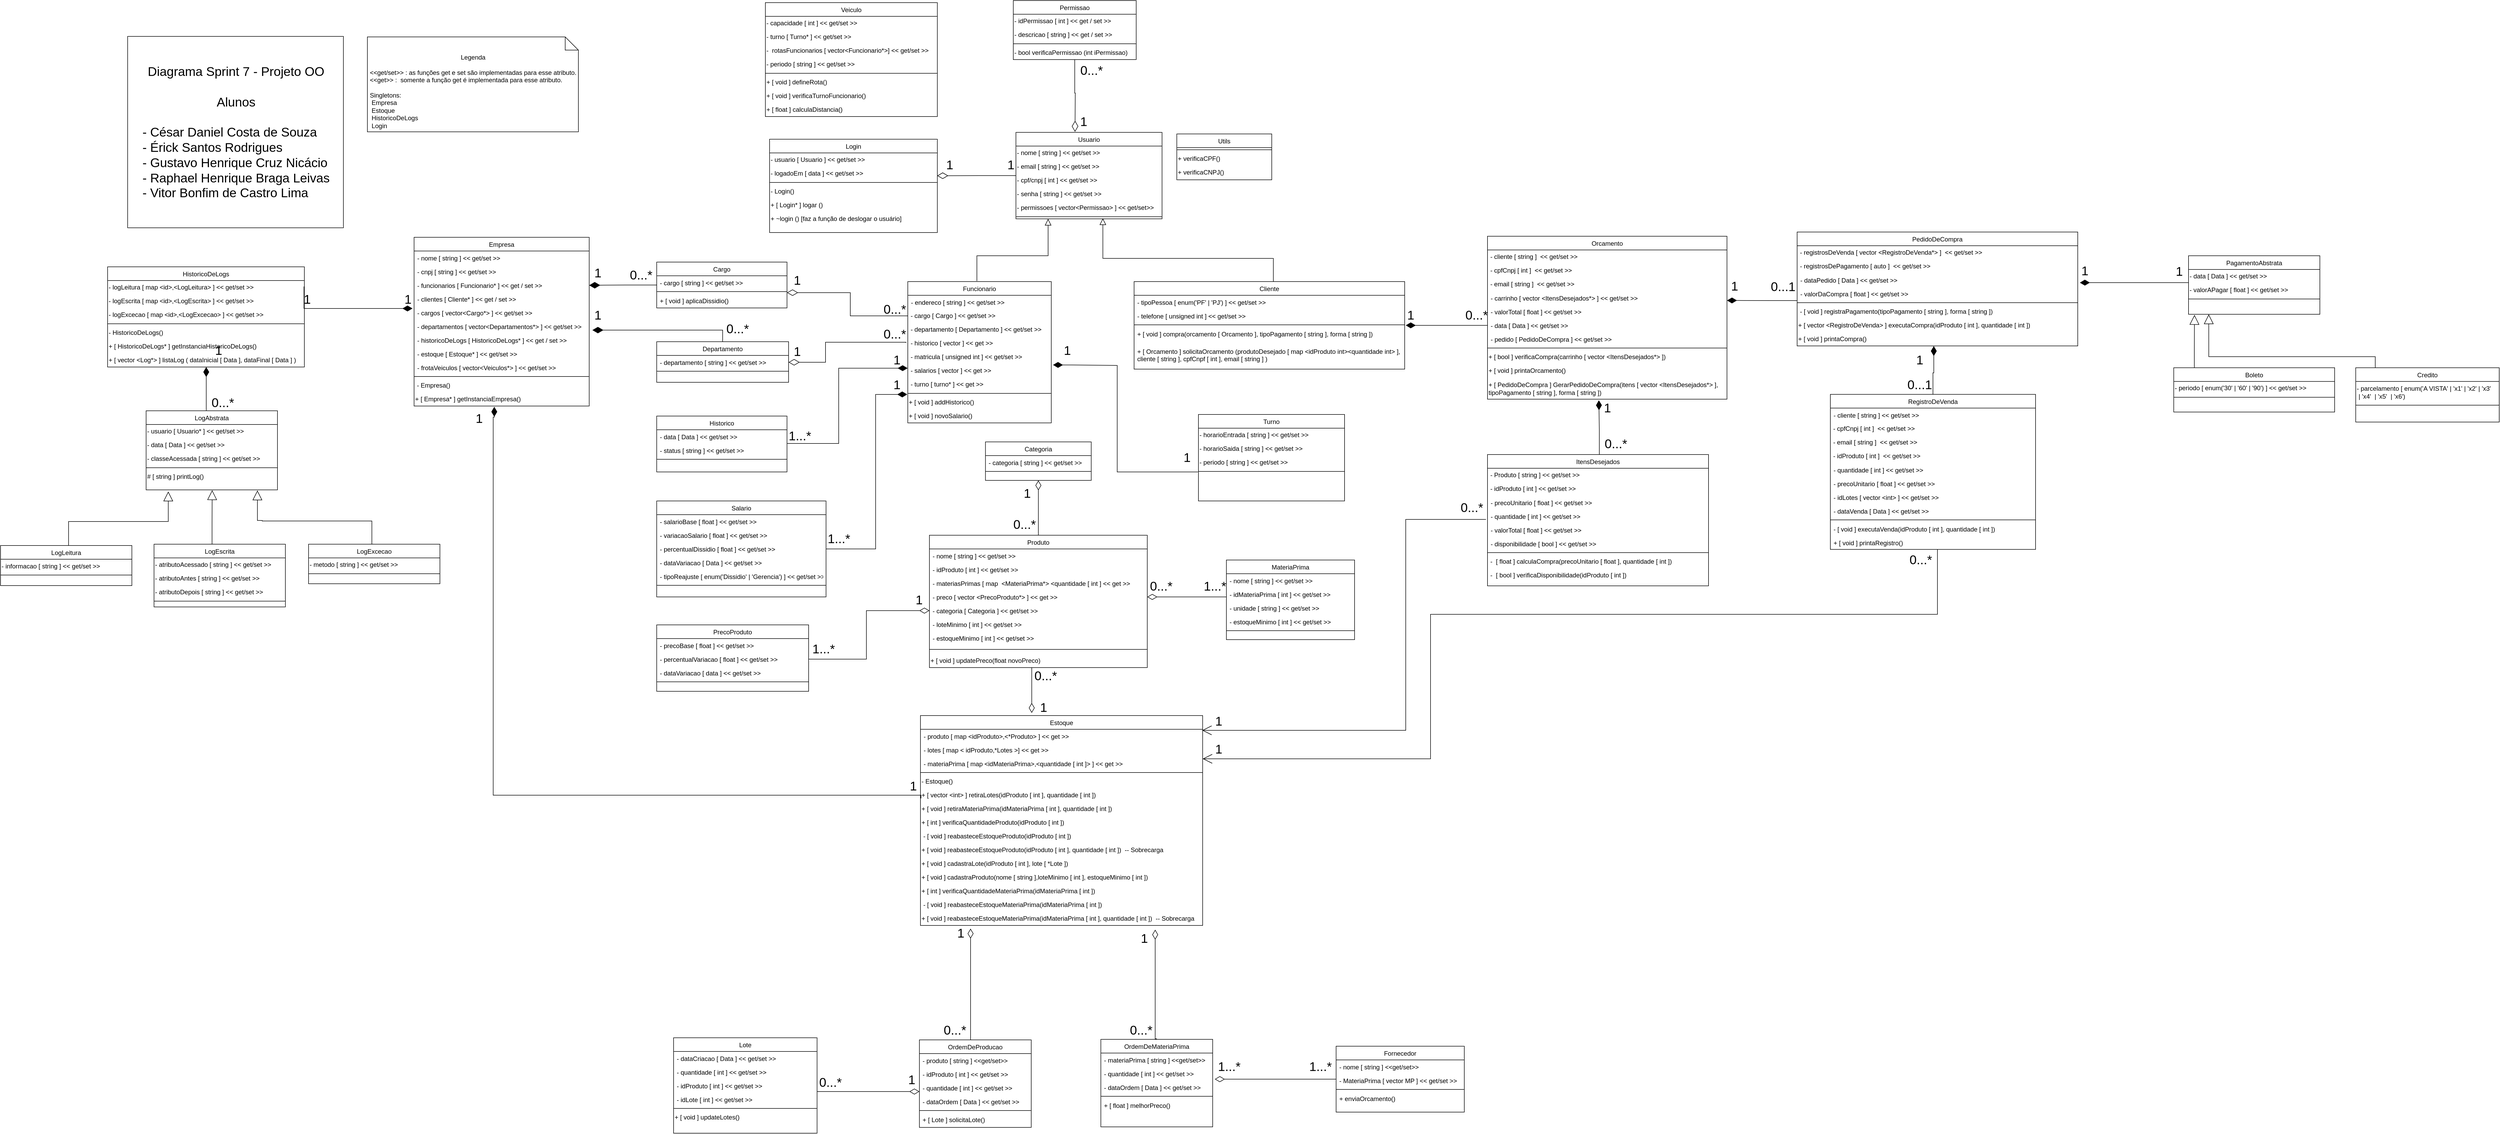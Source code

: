 <mxfile version="20.5.3" type="github">
  <diagram id="LnakwKp7Q2fhomEW0Q4i" name="Page-1">
    <mxGraphModel dx="1335" dy="1092" grid="0" gridSize="10" guides="1" tooltips="1" connect="1" arrows="1" fold="1" page="0" pageScale="1" pageWidth="850" pageHeight="1100" math="0" shadow="0">
      <root>
        <mxCell id="0" />
        <mxCell id="1" parent="0" />
        <mxCell id="G2CM9ZHuS_VSogmRqTbu-1" style="edgeStyle=orthogonalEdgeStyle;rounded=0;orthogonalLoop=1;jettySize=auto;html=1;endArrow=diamondThin;endFill=0;endSize=18;entryX=0.999;entryY=0.664;entryDx=0;entryDy=0;entryPerimeter=0;" parent="1" source="G2CM9ZHuS_VSogmRqTbu-2" target="G2CM9ZHuS_VSogmRqTbu-142" edge="1">
          <mxGeometry relative="1" as="geometry">
            <Array as="points" />
          </mxGeometry>
        </mxCell>
        <mxCell id="G2CM9ZHuS_VSogmRqTbu-2" value="Usuario" style="swimlane;fontStyle=0;align=center;verticalAlign=top;childLayout=stackLayout;horizontal=1;startSize=26;horizontalStack=0;resizeParent=1;resizeLast=0;collapsible=1;marginBottom=0;rounded=0;shadow=0;strokeWidth=1;" parent="1" vertex="1">
          <mxGeometry x="2041" y="246" width="277" height="164" as="geometry">
            <mxRectangle x="230" y="140" width="160" height="26" as="alternateBounds" />
          </mxGeometry>
        </mxCell>
        <mxCell id="G2CM9ZHuS_VSogmRqTbu-3" value="- nome [ string ]&amp;nbsp;&amp;lt;&amp;lt; get/set &amp;gt;&amp;gt;" style="text;html=1;resizable=0;autosize=1;align=left;verticalAlign=middle;points=[];fillColor=none;strokeColor=none;rounded=0;" parent="G2CM9ZHuS_VSogmRqTbu-2" vertex="1">
          <mxGeometry y="26" width="277" height="26" as="geometry" />
        </mxCell>
        <mxCell id="G2CM9ZHuS_VSogmRqTbu-4" value="- email [ string ] &amp;lt;&amp;lt; get/set &amp;gt;&amp;gt;" style="text;html=1;resizable=0;autosize=1;align=left;verticalAlign=middle;points=[];fillColor=none;strokeColor=none;rounded=0;" parent="G2CM9ZHuS_VSogmRqTbu-2" vertex="1">
          <mxGeometry y="52" width="277" height="26" as="geometry" />
        </mxCell>
        <mxCell id="G2CM9ZHuS_VSogmRqTbu-5" value="- cpf/cnpj [ int ] &amp;lt;&amp;lt; get/set &amp;gt;&amp;gt;" style="text;html=1;resizable=0;autosize=1;align=left;verticalAlign=middle;points=[];fillColor=none;strokeColor=none;rounded=0;" parent="G2CM9ZHuS_VSogmRqTbu-2" vertex="1">
          <mxGeometry y="78" width="277" height="26" as="geometry" />
        </mxCell>
        <mxCell id="G2CM9ZHuS_VSogmRqTbu-6" value="- senha [ string ] &amp;lt;&amp;lt; get/set &amp;gt;&amp;gt;" style="text;html=1;resizable=0;autosize=1;align=left;verticalAlign=middle;points=[];fillColor=none;strokeColor=none;rounded=0;" parent="G2CM9ZHuS_VSogmRqTbu-2" vertex="1">
          <mxGeometry y="104" width="277" height="26" as="geometry" />
        </mxCell>
        <mxCell id="G2CM9ZHuS_VSogmRqTbu-7" value="- permissoes [ vector&amp;lt;Permissao&amp;gt; ] &amp;lt;&amp;lt; get/set&amp;gt;&amp;gt;" style="text;html=1;resizable=0;autosize=1;align=left;verticalAlign=middle;points=[];fillColor=none;strokeColor=none;rounded=0;" parent="G2CM9ZHuS_VSogmRqTbu-2" vertex="1">
          <mxGeometry y="130" width="277" height="26" as="geometry" />
        </mxCell>
        <mxCell id="G2CM9ZHuS_VSogmRqTbu-8" value="" style="line;html=1;strokeWidth=1;align=left;verticalAlign=middle;spacingTop=-1;spacingLeft=3;spacingRight=3;rotatable=0;labelPosition=right;points=[];portConstraint=eastwest;" parent="G2CM9ZHuS_VSogmRqTbu-2" vertex="1">
          <mxGeometry y="156" width="277" height="8" as="geometry" />
        </mxCell>
        <mxCell id="G2CM9ZHuS_VSogmRqTbu-9" value="Funcionario" style="swimlane;fontStyle=0;align=center;verticalAlign=top;childLayout=stackLayout;horizontal=1;startSize=26;horizontalStack=0;resizeParent=1;resizeLast=0;collapsible=1;marginBottom=0;rounded=0;shadow=0;strokeWidth=1;" parent="1" vertex="1">
          <mxGeometry x="1836" y="529" width="272" height="268" as="geometry">
            <mxRectangle x="130" y="380" width="160" height="26" as="alternateBounds" />
          </mxGeometry>
        </mxCell>
        <mxCell id="G2CM9ZHuS_VSogmRqTbu-10" value="- endereco [ string ] &lt;&lt; get/set &gt;&gt;" style="text;align=left;verticalAlign=top;spacingLeft=4;spacingRight=4;overflow=hidden;rotatable=0;points=[[0,0.5],[1,0.5]];portConstraint=eastwest;rounded=0;shadow=0;html=0;fillColor=none;" parent="G2CM9ZHuS_VSogmRqTbu-9" vertex="1">
          <mxGeometry y="26" width="272" height="26" as="geometry" />
        </mxCell>
        <mxCell id="G2CM9ZHuS_VSogmRqTbu-11" value="&amp;nbsp;- cargo [ Cargo ] &amp;lt;&amp;lt; get/set &amp;gt;&amp;gt;" style="text;html=1;resizable=0;autosize=1;align=left;verticalAlign=middle;points=[];fillColor=none;strokeColor=none;rounded=0;" parent="G2CM9ZHuS_VSogmRqTbu-9" vertex="1">
          <mxGeometry y="52" width="272" height="26" as="geometry" />
        </mxCell>
        <mxCell id="G2CM9ZHuS_VSogmRqTbu-12" value="&amp;nbsp;- departamento [ Departamento ] &amp;lt;&amp;lt; get/set &amp;gt;&amp;gt;" style="text;html=1;resizable=0;autosize=1;align=left;verticalAlign=middle;points=[];fillColor=none;strokeColor=none;rounded=0;" parent="G2CM9ZHuS_VSogmRqTbu-9" vertex="1">
          <mxGeometry y="78" width="272" height="26" as="geometry" />
        </mxCell>
        <mxCell id="G2CM9ZHuS_VSogmRqTbu-13" value="&amp;nbsp;- historico [ vector ] &amp;lt;&amp;lt; get &amp;gt;&amp;gt;" style="text;html=1;resizable=0;autosize=1;align=left;verticalAlign=middle;points=[];fillColor=none;strokeColor=none;rounded=0;" parent="G2CM9ZHuS_VSogmRqTbu-9" vertex="1">
          <mxGeometry y="104" width="272" height="26" as="geometry" />
        </mxCell>
        <mxCell id="G2CM9ZHuS_VSogmRqTbu-14" value="&amp;nbsp;- matricula [ unsigned int ] &amp;lt;&amp;lt; get/set &amp;gt;&amp;gt;" style="text;html=1;resizable=0;autosize=1;align=left;verticalAlign=middle;points=[];fillColor=none;strokeColor=none;rounded=0;" parent="G2CM9ZHuS_VSogmRqTbu-9" vertex="1">
          <mxGeometry y="130" width="272" height="26" as="geometry" />
        </mxCell>
        <mxCell id="G2CM9ZHuS_VSogmRqTbu-15" value="&amp;nbsp;- salarios [ vector ] &amp;lt;&amp;lt; get &amp;gt;&amp;gt;" style="text;html=1;resizable=0;autosize=1;align=left;verticalAlign=middle;points=[];fillColor=none;strokeColor=none;rounded=0;" parent="G2CM9ZHuS_VSogmRqTbu-9" vertex="1">
          <mxGeometry y="156" width="272" height="26" as="geometry" />
        </mxCell>
        <mxCell id="cgmoAAqu0r35tZdXzXMW-9" value="&amp;nbsp;- turno [ turno* ] &amp;lt;&amp;lt; get &amp;gt;&amp;gt;" style="text;html=1;resizable=0;autosize=1;align=left;verticalAlign=middle;points=[];fillColor=none;strokeColor=none;rounded=0;" vertex="1" parent="G2CM9ZHuS_VSogmRqTbu-9">
          <mxGeometry y="182" width="272" height="26" as="geometry" />
        </mxCell>
        <mxCell id="G2CM9ZHuS_VSogmRqTbu-16" value="" style="line;html=1;strokeWidth=1;align=left;verticalAlign=middle;spacingTop=-1;spacingLeft=3;spacingRight=3;rotatable=0;labelPosition=right;points=[];portConstraint=eastwest;" parent="G2CM9ZHuS_VSogmRqTbu-9" vertex="1">
          <mxGeometry y="208" width="272" height="8" as="geometry" />
        </mxCell>
        <mxCell id="G2CM9ZHuS_VSogmRqTbu-17" value="+ [ void ] addHistorico()" style="text;html=1;resizable=0;autosize=1;align=left;verticalAlign=middle;points=[];fillColor=none;strokeColor=none;rounded=0;" parent="G2CM9ZHuS_VSogmRqTbu-9" vertex="1">
          <mxGeometry y="216" width="272" height="26" as="geometry" />
        </mxCell>
        <mxCell id="G2CM9ZHuS_VSogmRqTbu-18" value="+ [ void ] novoSalario()" style="text;html=1;resizable=0;autosize=1;align=left;verticalAlign=middle;points=[];fillColor=none;strokeColor=none;rounded=0;" parent="G2CM9ZHuS_VSogmRqTbu-9" vertex="1">
          <mxGeometry y="242" width="272" height="26" as="geometry" />
        </mxCell>
        <mxCell id="G2CM9ZHuS_VSogmRqTbu-19" value="" style="endArrow=block;endSize=10;endFill=0;shadow=0;strokeWidth=1;rounded=0;edgeStyle=elbowEdgeStyle;elbow=vertical;" parent="1" target="G2CM9ZHuS_VSogmRqTbu-2" edge="1">
          <mxGeometry width="160" relative="1" as="geometry">
            <mxPoint x="1967" y="528" as="sourcePoint" />
            <mxPoint x="1927" y="510" as="targetPoint" />
            <Array as="points">
              <mxPoint x="2102" y="480" />
              <mxPoint x="2102" y="489" />
              <mxPoint x="1950" y="598" />
              <mxPoint x="1883" y="598" />
              <mxPoint x="1993" y="522" />
              <mxPoint x="1885" y="663" />
              <mxPoint x="1953" y="643" />
              <mxPoint x="1880" y="684" />
              <mxPoint x="1917" y="670" />
              <mxPoint x="1951" y="628" />
              <mxPoint x="2035" y="593" />
              <mxPoint x="2048" y="601" />
            </Array>
          </mxGeometry>
        </mxCell>
        <mxCell id="G2CM9ZHuS_VSogmRqTbu-20" value="Cliente" style="swimlane;fontStyle=0;align=center;verticalAlign=top;childLayout=stackLayout;horizontal=1;startSize=26;horizontalStack=0;resizeParent=1;resizeLast=0;collapsible=1;marginBottom=0;rounded=0;shadow=0;strokeWidth=1;" parent="1" vertex="1">
          <mxGeometry x="2265" y="529" width="513" height="166" as="geometry">
            <mxRectangle x="340" y="380" width="170" height="26" as="alternateBounds" />
          </mxGeometry>
        </mxCell>
        <mxCell id="G2CM9ZHuS_VSogmRqTbu-21" value="- tipoPessoa [ enum(&#39;PF&#39; | &#39;PJ&#39;) ] &lt;&lt; get/set &gt;&gt;" style="text;align=left;verticalAlign=top;spacingLeft=4;spacingRight=4;overflow=hidden;rotatable=0;points=[[0,0.5],[1,0.5]];portConstraint=eastwest;" parent="G2CM9ZHuS_VSogmRqTbu-20" vertex="1">
          <mxGeometry y="26" width="513" height="26" as="geometry" />
        </mxCell>
        <mxCell id="G2CM9ZHuS_VSogmRqTbu-22" value="- telefone [ unsigned int ] &lt;&lt; get/set &gt;&gt;" style="text;align=left;verticalAlign=top;spacingLeft=4;spacingRight=4;overflow=hidden;rotatable=0;points=[[0,0.5],[1,0.5]];portConstraint=eastwest;rounded=0;shadow=0;html=0;" parent="G2CM9ZHuS_VSogmRqTbu-20" vertex="1">
          <mxGeometry y="52" width="513" height="26" as="geometry" />
        </mxCell>
        <mxCell id="G2CM9ZHuS_VSogmRqTbu-23" value="" style="line;html=1;strokeWidth=1;align=left;verticalAlign=middle;spacingTop=-1;spacingLeft=3;spacingRight=3;rotatable=0;labelPosition=right;points=[];portConstraint=eastwest;" parent="G2CM9ZHuS_VSogmRqTbu-20" vertex="1">
          <mxGeometry y="78" width="513" height="8" as="geometry" />
        </mxCell>
        <mxCell id="G2CM9ZHuS_VSogmRqTbu-24" value="+ [ void ] compra(orcamento [ Orcamento ], tipoPagamento [ string ], forma [ string ])" style="text;align=left;verticalAlign=top;spacingLeft=4;spacingRight=4;overflow=hidden;rotatable=0;points=[[0,0.5],[1,0.5]];portConstraint=eastwest;rounded=0;shadow=0;html=0;" parent="G2CM9ZHuS_VSogmRqTbu-20" vertex="1">
          <mxGeometry y="86" width="513" height="33" as="geometry" />
        </mxCell>
        <mxCell id="G2CM9ZHuS_VSogmRqTbu-25" value="+ [ Orcamento ] solicitaOrcamento (produtoDesejado [ map &lt;idProduto int&gt;&lt;quantidade int&gt; ],&#xa;cliente [ string ], cpfCnpf [ int ], email [ string ] )" style="text;align=left;verticalAlign=top;spacingLeft=4;spacingRight=4;overflow=hidden;rotatable=0;points=[[0,0.5],[1,0.5]];portConstraint=eastwest;rounded=0;shadow=0;html=0;" parent="G2CM9ZHuS_VSogmRqTbu-20" vertex="1">
          <mxGeometry y="119" width="513" height="34" as="geometry" />
        </mxCell>
        <mxCell id="G2CM9ZHuS_VSogmRqTbu-26" value="" style="endArrow=block;endSize=10;endFill=0;shadow=0;strokeWidth=1;rounded=0;edgeStyle=elbowEdgeStyle;elbow=vertical;entryX=0.595;entryY=0.875;entryDx=0;entryDy=0;entryPerimeter=0;" parent="1" source="G2CM9ZHuS_VSogmRqTbu-20" target="G2CM9ZHuS_VSogmRqTbu-8" edge="1">
          <mxGeometry width="160" relative="1" as="geometry">
            <mxPoint x="1937" y="680" as="sourcePoint" />
            <mxPoint x="2208" y="418" as="targetPoint" />
            <Array as="points">
              <mxPoint x="2529" y="485" />
              <mxPoint x="2293" y="480" />
              <mxPoint x="2300" y="474" />
              <mxPoint x="2309" y="500" />
              <mxPoint x="2245" y="483" />
              <mxPoint x="2246" y="550" />
              <mxPoint x="2184" y="554" />
              <mxPoint x="2161" y="597" />
              <mxPoint x="2107" y="550" />
              <mxPoint x="2197" y="665" />
              <mxPoint x="2158" y="643" />
            </Array>
          </mxGeometry>
        </mxCell>
        <mxCell id="G2CM9ZHuS_VSogmRqTbu-27" value="Utils" style="swimlane;fontStyle=0;align=center;verticalAlign=top;childLayout=stackLayout;horizontal=1;startSize=26;horizontalStack=0;resizeParent=1;resizeLast=0;collapsible=1;marginBottom=0;rounded=0;shadow=0;strokeWidth=1;" parent="1" vertex="1">
          <mxGeometry x="2346" y="249" width="180" height="87" as="geometry">
            <mxRectangle x="340" y="380" width="170" height="26" as="alternateBounds" />
          </mxGeometry>
        </mxCell>
        <mxCell id="G2CM9ZHuS_VSogmRqTbu-28" value="" style="line;html=1;strokeWidth=1;align=left;verticalAlign=middle;spacingTop=-1;spacingLeft=3;spacingRight=3;rotatable=0;labelPosition=right;points=[];portConstraint=eastwest;" parent="G2CM9ZHuS_VSogmRqTbu-27" vertex="1">
          <mxGeometry y="26" width="180" height="8" as="geometry" />
        </mxCell>
        <mxCell id="G2CM9ZHuS_VSogmRqTbu-29" value="+ verificaCPF()" style="text;html=1;resizable=0;autosize=1;align=left;verticalAlign=middle;points=[];fillColor=none;strokeColor=none;rounded=0;" parent="G2CM9ZHuS_VSogmRqTbu-27" vertex="1">
          <mxGeometry y="34" width="180" height="26" as="geometry" />
        </mxCell>
        <mxCell id="G2CM9ZHuS_VSogmRqTbu-30" value="+ verificaCNPJ()" style="text;html=1;resizable=0;autosize=1;align=left;verticalAlign=middle;points=[];fillColor=none;strokeColor=none;rounded=0;" parent="G2CM9ZHuS_VSogmRqTbu-27" vertex="1">
          <mxGeometry y="60" width="180" height="26" as="geometry" />
        </mxCell>
        <mxCell id="G2CM9ZHuS_VSogmRqTbu-31" style="edgeStyle=orthogonalEdgeStyle;rounded=0;orthogonalLoop=1;jettySize=auto;html=1;entryX=1;entryY=0.5;entryDx=0;entryDy=0;endArrow=diamondThin;endFill=1;endSize=18;" parent="1" source="G2CM9ZHuS_VSogmRqTbu-32" target="ZAHIw_BACBg13SFvlBzE-1" edge="1">
          <mxGeometry relative="1" as="geometry" />
        </mxCell>
        <mxCell id="G2CM9ZHuS_VSogmRqTbu-32" value="Cargo" style="swimlane;fontStyle=0;align=center;verticalAlign=top;childLayout=stackLayout;horizontal=1;startSize=26;horizontalStack=0;resizeParent=1;resizeLast=0;collapsible=1;marginBottom=0;rounded=0;shadow=0;strokeWidth=1;" parent="1" vertex="1">
          <mxGeometry x="1360" y="492" width="247" height="87" as="geometry">
            <mxRectangle x="550" y="140" width="160" height="26" as="alternateBounds" />
          </mxGeometry>
        </mxCell>
        <mxCell id="G2CM9ZHuS_VSogmRqTbu-33" value="- cargo [ string ] &lt;&lt; get/set &gt;&gt;" style="text;align=left;verticalAlign=top;spacingLeft=4;spacingRight=4;overflow=hidden;rotatable=0;points=[[0,0.5],[1,0.5]];portConstraint=eastwest;" parent="G2CM9ZHuS_VSogmRqTbu-32" vertex="1">
          <mxGeometry y="26" width="247" height="26" as="geometry" />
        </mxCell>
        <mxCell id="G2CM9ZHuS_VSogmRqTbu-34" value="" style="line;html=1;strokeWidth=1;align=left;verticalAlign=middle;spacingTop=-1;spacingLeft=3;spacingRight=3;rotatable=0;labelPosition=right;points=[];portConstraint=eastwest;" parent="G2CM9ZHuS_VSogmRqTbu-32" vertex="1">
          <mxGeometry y="52" width="247" height="8" as="geometry" />
        </mxCell>
        <mxCell id="G2CM9ZHuS_VSogmRqTbu-35" value="+ [ void ] aplicaDissidio()" style="text;align=left;verticalAlign=top;spacingLeft=4;spacingRight=4;overflow=hidden;rotatable=0;points=[[0,0.5],[1,0.5]];portConstraint=eastwest;" parent="G2CM9ZHuS_VSogmRqTbu-32" vertex="1">
          <mxGeometry y="60" width="247" height="26" as="geometry" />
        </mxCell>
        <mxCell id="G2CM9ZHuS_VSogmRqTbu-36" style="edgeStyle=orthogonalEdgeStyle;rounded=0;orthogonalLoop=1;jettySize=auto;html=1;endArrow=diamondThin;endFill=1;endSize=18;" parent="1" source="G2CM9ZHuS_VSogmRqTbu-37" edge="1">
          <mxGeometry relative="1" as="geometry">
            <Array as="points">
              <mxPoint x="1485" y="621" />
            </Array>
            <mxPoint x="1238" y="621" as="targetPoint" />
          </mxGeometry>
        </mxCell>
        <mxCell id="G2CM9ZHuS_VSogmRqTbu-37" value="Departamento" style="swimlane;fontStyle=0;align=center;verticalAlign=top;childLayout=stackLayout;horizontal=1;startSize=26;horizontalStack=0;resizeParent=1;resizeLast=0;collapsible=1;marginBottom=0;rounded=0;shadow=0;strokeWidth=1;" parent="1" vertex="1">
          <mxGeometry x="1360" y="643" width="250" height="77" as="geometry">
            <mxRectangle x="550" y="140" width="160" height="26" as="alternateBounds" />
          </mxGeometry>
        </mxCell>
        <mxCell id="G2CM9ZHuS_VSogmRqTbu-38" value="- departamento [ string ] &lt;&lt; get/set &gt;&gt;" style="text;align=left;verticalAlign=top;spacingLeft=4;spacingRight=4;overflow=hidden;rotatable=0;points=[[0,0.5],[1,0.5]];portConstraint=eastwest;" parent="G2CM9ZHuS_VSogmRqTbu-37" vertex="1">
          <mxGeometry y="26" width="250" height="26" as="geometry" />
        </mxCell>
        <mxCell id="G2CM9ZHuS_VSogmRqTbu-39" value="" style="line;html=1;strokeWidth=1;align=left;verticalAlign=middle;spacingTop=-1;spacingLeft=3;spacingRight=3;rotatable=0;labelPosition=right;points=[];portConstraint=eastwest;" parent="G2CM9ZHuS_VSogmRqTbu-37" vertex="1">
          <mxGeometry y="52" width="250" height="8" as="geometry" />
        </mxCell>
        <mxCell id="G2CM9ZHuS_VSogmRqTbu-40" value="Historico" style="swimlane;fontStyle=0;align=center;verticalAlign=top;childLayout=stackLayout;horizontal=1;startSize=26;horizontalStack=0;resizeParent=1;resizeLast=0;collapsible=1;marginBottom=0;rounded=0;shadow=0;strokeWidth=1;" parent="1" vertex="1">
          <mxGeometry x="1360" y="784" width="247" height="106" as="geometry">
            <mxRectangle x="550" y="140" width="160" height="26" as="alternateBounds" />
          </mxGeometry>
        </mxCell>
        <mxCell id="G2CM9ZHuS_VSogmRqTbu-41" value="- data [ Data ] &lt;&lt; get/set &gt;&gt;" style="text;align=left;verticalAlign=top;spacingLeft=4;spacingRight=4;overflow=hidden;rotatable=0;points=[[0,0.5],[1,0.5]];portConstraint=eastwest;rounded=0;shadow=0;html=0;" parent="G2CM9ZHuS_VSogmRqTbu-40" vertex="1">
          <mxGeometry y="26" width="247" height="26" as="geometry" />
        </mxCell>
        <mxCell id="G2CM9ZHuS_VSogmRqTbu-42" value="- status [ string ] &lt;&lt; get/set &gt;&gt;" style="text;align=left;verticalAlign=top;spacingLeft=4;spacingRight=4;overflow=hidden;rotatable=0;points=[[0,0.5],[1,0.5]];portConstraint=eastwest;rounded=0;shadow=0;html=0;" parent="G2CM9ZHuS_VSogmRqTbu-40" vertex="1">
          <mxGeometry y="52" width="247" height="26" as="geometry" />
        </mxCell>
        <mxCell id="G2CM9ZHuS_VSogmRqTbu-43" value="" style="line;html=1;strokeWidth=1;align=left;verticalAlign=middle;spacingTop=-1;spacingLeft=3;spacingRight=3;rotatable=0;labelPosition=right;points=[];portConstraint=eastwest;" parent="G2CM9ZHuS_VSogmRqTbu-40" vertex="1">
          <mxGeometry y="78" width="247" height="8" as="geometry" />
        </mxCell>
        <mxCell id="G2CM9ZHuS_VSogmRqTbu-44" value="Salario" style="swimlane;fontStyle=0;align=center;verticalAlign=top;childLayout=stackLayout;horizontal=1;startSize=26;horizontalStack=0;resizeParent=1;resizeLast=0;collapsible=1;marginBottom=0;rounded=0;shadow=0;strokeWidth=1;" parent="1" vertex="1">
          <mxGeometry x="1360" y="945" width="321" height="182" as="geometry">
            <mxRectangle x="340" y="380" width="170" height="26" as="alternateBounds" />
          </mxGeometry>
        </mxCell>
        <mxCell id="G2CM9ZHuS_VSogmRqTbu-45" value="- salarioBase [ float ] &lt;&lt; get/set &gt;&gt;" style="text;align=left;verticalAlign=top;spacingLeft=4;spacingRight=4;overflow=hidden;rotatable=0;points=[[0,0.5],[1,0.5]];portConstraint=eastwest;" parent="G2CM9ZHuS_VSogmRqTbu-44" vertex="1">
          <mxGeometry y="26" width="321" height="26" as="geometry" />
        </mxCell>
        <mxCell id="G2CM9ZHuS_VSogmRqTbu-46" value="- variacaoSalario [ float ] &lt;&lt; get/set &gt;&gt;" style="text;align=left;verticalAlign=top;spacingLeft=4;spacingRight=4;overflow=hidden;rotatable=0;points=[[0,0.5],[1,0.5]];portConstraint=eastwest;rounded=0;shadow=0;html=0;" parent="G2CM9ZHuS_VSogmRqTbu-44" vertex="1">
          <mxGeometry y="52" width="321" height="26" as="geometry" />
        </mxCell>
        <mxCell id="G2CM9ZHuS_VSogmRqTbu-47" value="- percentualDissidio [ float ] &lt;&lt; get/set &gt;&gt;" style="text;align=left;verticalAlign=top;spacingLeft=4;spacingRight=4;overflow=hidden;rotatable=0;points=[[0,0.5],[1,0.5]];portConstraint=eastwest;rounded=0;shadow=0;html=0;" parent="G2CM9ZHuS_VSogmRqTbu-44" vertex="1">
          <mxGeometry y="78" width="321" height="26" as="geometry" />
        </mxCell>
        <mxCell id="G2CM9ZHuS_VSogmRqTbu-48" value="- dataVariacao [ Data ] &lt;&lt; get/set &gt;&gt;" style="text;align=left;verticalAlign=top;spacingLeft=4;spacingRight=4;overflow=hidden;rotatable=0;points=[[0,0.5],[1,0.5]];portConstraint=eastwest;rounded=0;shadow=0;html=0;" parent="G2CM9ZHuS_VSogmRqTbu-44" vertex="1">
          <mxGeometry y="104" width="321" height="26" as="geometry" />
        </mxCell>
        <mxCell id="G2CM9ZHuS_VSogmRqTbu-49" value="- tipoReajuste [ enum(&#39;Dissidio&#39; | &#39;Gerencia&#39;) ] &lt;&lt; get/set &gt;&gt;" style="text;align=left;verticalAlign=top;spacingLeft=4;spacingRight=4;overflow=hidden;rotatable=0;points=[[0,0.5],[1,0.5]];portConstraint=eastwest;rounded=0;shadow=0;html=0;" parent="G2CM9ZHuS_VSogmRqTbu-44" vertex="1">
          <mxGeometry y="130" width="321" height="26" as="geometry" />
        </mxCell>
        <mxCell id="G2CM9ZHuS_VSogmRqTbu-50" value="" style="line;html=1;strokeWidth=1;align=left;verticalAlign=middle;spacingTop=-1;spacingLeft=3;spacingRight=3;rotatable=0;labelPosition=right;points=[];portConstraint=eastwest;" parent="G2CM9ZHuS_VSogmRqTbu-44" vertex="1">
          <mxGeometry y="156" width="321" height="8" as="geometry" />
        </mxCell>
        <mxCell id="G2CM9ZHuS_VSogmRqTbu-51" style="edgeStyle=orthogonalEdgeStyle;rounded=0;orthogonalLoop=1;jettySize=auto;html=1;endArrow=diamondThin;endFill=0;startSize=6;endSize=18;" parent="1" source="G2CM9ZHuS_VSogmRqTbu-11" edge="1">
          <mxGeometry relative="1" as="geometry">
            <mxPoint x="1607" y="550" as="targetPoint" />
            <Array as="points">
              <mxPoint x="1727" y="594" />
              <mxPoint x="1727" y="550" />
            </Array>
          </mxGeometry>
        </mxCell>
        <mxCell id="G2CM9ZHuS_VSogmRqTbu-52" style="edgeStyle=orthogonalEdgeStyle;rounded=0;orthogonalLoop=1;jettySize=auto;html=1;endArrow=diamondThin;endFill=0;startSize=6;endSize=18;exitX=-0.013;exitY=0.476;exitDx=0;exitDy=0;exitPerimeter=0;entryX=1;entryY=0.5;entryDx=0;entryDy=0;" parent="1" source="G2CM9ZHuS_VSogmRqTbu-13" target="G2CM9ZHuS_VSogmRqTbu-38" edge="1">
          <mxGeometry relative="1" as="geometry">
            <Array as="points">
              <mxPoint x="1833" y="644" />
              <mxPoint x="1680" y="644" />
              <mxPoint x="1680" y="682" />
            </Array>
            <mxPoint x="1779" y="640" as="sourcePoint" />
            <mxPoint x="1669" y="649" as="targetPoint" />
          </mxGeometry>
        </mxCell>
        <mxCell id="G2CM9ZHuS_VSogmRqTbu-53" style="edgeStyle=orthogonalEdgeStyle;rounded=0;orthogonalLoop=1;jettySize=auto;html=1;endArrow=none;endFill=0;startSize=16;endSize=18;exitX=-0.001;exitY=0.316;exitDx=0;exitDy=0;exitPerimeter=0;startArrow=diamondThin;startFill=1;" parent="1" source="G2CM9ZHuS_VSogmRqTbu-15" edge="1">
          <mxGeometry relative="1" as="geometry">
            <Array as="points">
              <mxPoint x="1705" y="693" />
              <mxPoint x="1705" y="836" />
            </Array>
            <mxPoint x="1782" y="784" as="sourcePoint" />
            <mxPoint x="1607" y="834" as="targetPoint" />
          </mxGeometry>
        </mxCell>
        <mxCell id="G2CM9ZHuS_VSogmRqTbu-54" style="edgeStyle=orthogonalEdgeStyle;rounded=0;orthogonalLoop=1;jettySize=auto;html=1;endArrow=none;endFill=0;startSize=16;endSize=18;entryX=1;entryY=0.5;entryDx=0;entryDy=0;startArrow=diamondThin;startFill=1;" parent="1" target="G2CM9ZHuS_VSogmRqTbu-47" edge="1">
          <mxGeometry relative="1" as="geometry">
            <Array as="points">
              <mxPoint x="1775" y="743" />
              <mxPoint x="1775" y="1036" />
            </Array>
            <mxPoint x="1835" y="743" as="sourcePoint" />
            <mxPoint x="1766" y="1017" as="targetPoint" />
          </mxGeometry>
        </mxCell>
        <mxCell id="G2CM9ZHuS_VSogmRqTbu-55" value="1" style="text;html=1;resizable=0;autosize=1;align=center;verticalAlign=middle;points=[];fillColor=none;strokeColor=none;rounded=0;fontSize=24;" parent="1" vertex="1">
          <mxGeometry x="1610" y="506" width="31" height="41" as="geometry" />
        </mxCell>
        <mxCell id="G2CM9ZHuS_VSogmRqTbu-56" value="0...*" style="text;html=1;resizable=0;autosize=1;align=center;verticalAlign=middle;points=[];fillColor=none;strokeColor=none;rounded=0;fontSize=24;" parent="1" vertex="1">
          <mxGeometry x="1780" y="561" width="61" height="41" as="geometry" />
        </mxCell>
        <mxCell id="G2CM9ZHuS_VSogmRqTbu-57" value="1" style="text;html=1;resizable=0;autosize=1;align=center;verticalAlign=middle;points=[];fillColor=none;strokeColor=none;rounded=0;fontSize=24;" parent="1" vertex="1">
          <mxGeometry x="1799" y="657" width="31" height="41" as="geometry" />
        </mxCell>
        <mxCell id="G2CM9ZHuS_VSogmRqTbu-58" value="0...*" style="text;html=1;resizable=0;autosize=1;align=center;verticalAlign=middle;points=[];fillColor=none;strokeColor=none;rounded=0;fontSize=24;" parent="1" vertex="1">
          <mxGeometry x="1780" y="608" width="61" height="41" as="geometry" />
        </mxCell>
        <mxCell id="G2CM9ZHuS_VSogmRqTbu-59" value="1...*" style="text;html=1;resizable=0;autosize=1;align=center;verticalAlign=middle;points=[];fillColor=none;strokeColor=none;rounded=0;fontSize=24;" parent="1" vertex="1">
          <mxGeometry x="1600" y="801.86" width="61" height="41" as="geometry" />
        </mxCell>
        <mxCell id="G2CM9ZHuS_VSogmRqTbu-60" value="1" style="text;html=1;resizable=0;autosize=1;align=center;verticalAlign=middle;points=[];fillColor=none;strokeColor=none;rounded=0;fontSize=24;" parent="1" vertex="1">
          <mxGeometry x="1610" y="641.5" width="31" height="41" as="geometry" />
        </mxCell>
        <mxCell id="G2CM9ZHuS_VSogmRqTbu-61" value="1" style="text;html=1;resizable=0;autosize=1;align=center;verticalAlign=middle;points=[];fillColor=none;strokeColor=none;rounded=0;fontSize=24;" parent="1" vertex="1">
          <mxGeometry x="1799" y="704" width="31" height="41" as="geometry" />
        </mxCell>
        <mxCell id="G2CM9ZHuS_VSogmRqTbu-62" value="1...*" style="text;html=1;resizable=0;autosize=1;align=center;verticalAlign=middle;points=[];fillColor=none;strokeColor=none;rounded=0;fontSize=24;" parent="1" vertex="1">
          <mxGeometry x="1674" y="996" width="61" height="41" as="geometry" />
        </mxCell>
        <mxCell id="G2CM9ZHuS_VSogmRqTbu-63" value="&lt;div style=&quot;&quot;&gt;&lt;span style=&quot;&quot;&gt;&lt;br&gt;&lt;/span&gt;&lt;/div&gt;&lt;div style=&quot;&quot;&gt;&lt;span style=&quot;&quot;&gt;Diagrama Sprint 7 - Projeto OO&lt;br&gt;&lt;br&gt;&lt;/span&gt;&lt;/div&gt;&lt;div style=&quot;&quot;&gt;&lt;span style=&quot;&quot;&gt;Alunos&lt;/span&gt;&lt;/div&gt;&lt;div style=&quot;&quot;&gt;&lt;span style=&quot;&quot;&gt;&lt;br&gt;&lt;/span&gt;&lt;/div&gt;&lt;div style=&quot;text-align: left;&quot;&gt;&lt;span style=&quot;&quot;&gt;-&amp;nbsp;César Daniel Costa de Souza&lt;/span&gt;&lt;/div&gt;&lt;div style=&quot;text-align: left;&quot;&gt;&lt;span style=&quot;&quot;&gt;-&amp;nbsp;Érick Santos Rodrigues&lt;/span&gt;&lt;/div&gt;&lt;div style=&quot;text-align: left;&quot;&gt;&lt;span style=&quot;&quot;&gt;-&amp;nbsp;&lt;/span&gt;&lt;span style=&quot;background-color: initial;&quot;&gt;Gustavo Henrique Cruz Nicácio&lt;/span&gt;&lt;/div&gt;&lt;div style=&quot;text-align: left;&quot;&gt;&lt;span style=&quot;&quot;&gt;- Raphael Henrique Braga Leivas&lt;/span&gt;&lt;/div&gt;&lt;div style=&quot;text-align: left;&quot;&gt;&lt;span style=&quot;&quot;&gt;-&amp;nbsp;Vitor Bonfim de Castro Lima&lt;/span&gt;&lt;/div&gt;&lt;div style=&quot;text-align: left;&quot;&gt;&lt;span style=&quot;&quot;&gt;&lt;br&gt;&lt;/span&gt;&lt;/div&gt;" style="text;html=1;resizable=0;autosize=1;align=center;verticalAlign=middle;points=[];rounded=0;fontSize=24;labelBorderColor=none;spacingTop=0;glass=0;labelBackgroundColor=none;spacing=20;strokeColor=default;" parent="1" vertex="1">
          <mxGeometry x="357" y="64" width="409" height="363" as="geometry" />
        </mxCell>
        <mxCell id="G2CM9ZHuS_VSogmRqTbu-64" style="edgeStyle=orthogonalEdgeStyle;rounded=0;orthogonalLoop=1;jettySize=auto;html=1;strokeWidth=1;startArrow=none;startFill=0;endArrow=diamondThin;endFill=0;startSize=16;endSize=16;" parent="1" source="G2CM9ZHuS_VSogmRqTbu-65" edge="1">
          <mxGeometry relative="1" as="geometry">
            <mxPoint x="2071" y="1347" as="targetPoint" />
            <Array as="points">
              <mxPoint x="2071" y="1309" />
              <mxPoint x="2071" y="1309" />
            </Array>
          </mxGeometry>
        </mxCell>
        <mxCell id="G2CM9ZHuS_VSogmRqTbu-65" value="Produto" style="swimlane;fontStyle=0;align=center;verticalAlign=top;childLayout=stackLayout;horizontal=1;startSize=26;horizontalStack=0;resizeParent=1;resizeLast=0;collapsible=1;marginBottom=0;rounded=0;shadow=0;strokeWidth=1;" parent="1" vertex="1">
          <mxGeometry x="1877" y="1010" width="413" height="251" as="geometry">
            <mxRectangle x="130" y="380" width="160" height="26" as="alternateBounds" />
          </mxGeometry>
        </mxCell>
        <mxCell id="G2CM9ZHuS_VSogmRqTbu-66" value="- nome [ string ] &lt;&lt; get/set &gt;&gt;" style="text;align=left;verticalAlign=top;spacingLeft=4;spacingRight=4;overflow=hidden;rotatable=0;points=[[0,0.5],[1,0.5]];portConstraint=eastwest;" parent="G2CM9ZHuS_VSogmRqTbu-65" vertex="1">
          <mxGeometry y="26" width="413" height="26" as="geometry" />
        </mxCell>
        <mxCell id="G2CM9ZHuS_VSogmRqTbu-67" value="- idProduto [ int ] &lt;&lt; get/set &gt;&gt;" style="text;align=left;verticalAlign=top;spacingLeft=4;spacingRight=4;overflow=hidden;rotatable=0;points=[[0,0.5],[1,0.5]];portConstraint=eastwest;rounded=0;shadow=0;html=0;" parent="G2CM9ZHuS_VSogmRqTbu-65" vertex="1">
          <mxGeometry y="52" width="413" height="26" as="geometry" />
        </mxCell>
        <mxCell id="G2CM9ZHuS_VSogmRqTbu-303" value="- materiasPrimas [ map  &lt;MateriaPrima*&gt; &lt;quantidade [ int ] &lt;&lt; get &gt;&gt;" style="text;align=left;verticalAlign=top;spacingLeft=4;spacingRight=4;overflow=hidden;rotatable=0;points=[[0,0.5],[1,0.5]];portConstraint=eastwest;rounded=0;shadow=0;html=0;" parent="G2CM9ZHuS_VSogmRqTbu-65" vertex="1">
          <mxGeometry y="78" width="413" height="26" as="geometry" />
        </mxCell>
        <mxCell id="G2CM9ZHuS_VSogmRqTbu-68" value="- preco [ vector &lt;PrecoProduto*&gt; ] &lt;&lt; get &gt;&gt;" style="text;align=left;verticalAlign=top;spacingLeft=4;spacingRight=4;overflow=hidden;rotatable=0;points=[[0,0.5],[1,0.5]];portConstraint=eastwest;rounded=0;shadow=0;html=0;" parent="G2CM9ZHuS_VSogmRqTbu-65" vertex="1">
          <mxGeometry y="104" width="413" height="26" as="geometry" />
        </mxCell>
        <mxCell id="G2CM9ZHuS_VSogmRqTbu-69" value="- categoria [ Categoria ] &lt;&lt; get/set &gt;&gt;" style="text;align=left;verticalAlign=top;spacingLeft=4;spacingRight=4;overflow=hidden;rotatable=0;points=[[0,0.5],[1,0.5]];portConstraint=eastwest;rounded=0;shadow=0;html=0;" parent="G2CM9ZHuS_VSogmRqTbu-65" vertex="1">
          <mxGeometry y="130" width="413" height="26" as="geometry" />
        </mxCell>
        <mxCell id="G2CM9ZHuS_VSogmRqTbu-70" value="- loteMinimo [ int ] &lt;&lt; get/set &gt;&gt;" style="text;align=left;verticalAlign=top;spacingLeft=4;spacingRight=4;overflow=hidden;rotatable=0;points=[[0,0.5],[1,0.5]];portConstraint=eastwest;rounded=0;shadow=0;html=0;" parent="G2CM9ZHuS_VSogmRqTbu-65" vertex="1">
          <mxGeometry y="156" width="413" height="26" as="geometry" />
        </mxCell>
        <mxCell id="G2CM9ZHuS_VSogmRqTbu-71" value="- estoqueMinimo [ int ] &lt;&lt; get/set &gt;&gt;" style="text;align=left;verticalAlign=top;spacingLeft=4;spacingRight=4;overflow=hidden;rotatable=0;points=[[0,0.5],[1,0.5]];portConstraint=eastwest;rounded=0;shadow=0;html=0;" parent="G2CM9ZHuS_VSogmRqTbu-65" vertex="1">
          <mxGeometry y="182" width="413" height="26" as="geometry" />
        </mxCell>
        <mxCell id="G2CM9ZHuS_VSogmRqTbu-72" value="" style="line;html=1;strokeWidth=1;align=left;verticalAlign=middle;spacingTop=-1;spacingLeft=3;spacingRight=3;rotatable=0;labelPosition=right;points=[];portConstraint=eastwest;" parent="G2CM9ZHuS_VSogmRqTbu-65" vertex="1">
          <mxGeometry y="208" width="413" height="17" as="geometry" />
        </mxCell>
        <mxCell id="G2CM9ZHuS_VSogmRqTbu-73" value="+ [ void ] updatePreco(float novoPreco)" style="text;html=1;resizable=0;autosize=1;align=left;verticalAlign=middle;points=[];fillColor=none;strokeColor=none;rounded=0;" parent="G2CM9ZHuS_VSogmRqTbu-65" vertex="1">
          <mxGeometry y="225" width="413" height="26" as="geometry" />
        </mxCell>
        <mxCell id="G2CM9ZHuS_VSogmRqTbu-74" style="edgeStyle=orthogonalEdgeStyle;rounded=0;orthogonalLoop=1;jettySize=auto;html=1;entryX=0.5;entryY=0;entryDx=0;entryDy=0;strokeWidth=1;startArrow=diamondThin;startFill=0;endArrow=none;endFill=0;startSize=16;endSize=16;" parent="1" source="G2CM9ZHuS_VSogmRqTbu-75" target="G2CM9ZHuS_VSogmRqTbu-65" edge="1">
          <mxGeometry relative="1" as="geometry" />
        </mxCell>
        <mxCell id="G2CM9ZHuS_VSogmRqTbu-75" value="Categoria" style="swimlane;fontStyle=0;align=center;verticalAlign=top;childLayout=stackLayout;horizontal=1;startSize=26;horizontalStack=0;resizeParent=1;resizeLast=0;collapsible=1;marginBottom=0;rounded=0;shadow=0;strokeWidth=1;" parent="1" vertex="1">
          <mxGeometry x="1983.25" y="833" width="200.5" height="73" as="geometry">
            <mxRectangle x="550" y="140" width="160" height="26" as="alternateBounds" />
          </mxGeometry>
        </mxCell>
        <mxCell id="G2CM9ZHuS_VSogmRqTbu-76" value="- categoria [ string ] &lt;&lt; get/set &gt;&gt;" style="text;align=left;verticalAlign=top;spacingLeft=4;spacingRight=4;overflow=hidden;rotatable=0;points=[[0,0.5],[1,0.5]];portConstraint=eastwest;" parent="G2CM9ZHuS_VSogmRqTbu-75" vertex="1">
          <mxGeometry y="26" width="200.5" height="26" as="geometry" />
        </mxCell>
        <mxCell id="G2CM9ZHuS_VSogmRqTbu-77" value="" style="line;html=1;strokeWidth=1;align=left;verticalAlign=middle;spacingTop=-1;spacingLeft=3;spacingRight=3;rotatable=0;labelPosition=right;points=[];portConstraint=eastwest;" parent="G2CM9ZHuS_VSogmRqTbu-75" vertex="1">
          <mxGeometry y="52" width="200.5" height="8" as="geometry" />
        </mxCell>
        <mxCell id="G2CM9ZHuS_VSogmRqTbu-78" style="edgeStyle=orthogonalEdgeStyle;rounded=0;orthogonalLoop=1;jettySize=auto;html=1;strokeWidth=1;startArrow=none;startFill=0;endArrow=diamondThin;endFill=0;startSize=16;endSize=16;" parent="1" source="G2CM9ZHuS_VSogmRqTbu-79" target="G2CM9ZHuS_VSogmRqTbu-115" edge="1">
          <mxGeometry relative="1" as="geometry">
            <Array as="points">
              <mxPoint x="1737" y="2065" />
              <mxPoint x="1737" y="2065" />
            </Array>
            <mxPoint x="1818" y="2065" as="targetPoint" />
          </mxGeometry>
        </mxCell>
        <mxCell id="G2CM9ZHuS_VSogmRqTbu-79" value="Lote" style="swimlane;fontStyle=0;align=center;verticalAlign=top;childLayout=stackLayout;horizontal=1;startSize=26;horizontalStack=0;resizeParent=1;resizeLast=0;collapsible=1;marginBottom=0;rounded=0;shadow=0;strokeWidth=1;" parent="1" vertex="1">
          <mxGeometry x="1392" y="1963" width="272" height="181" as="geometry">
            <mxRectangle x="130" y="380" width="160" height="26" as="alternateBounds" />
          </mxGeometry>
        </mxCell>
        <mxCell id="G2CM9ZHuS_VSogmRqTbu-80" value="- dataCriacao [ Data ] &lt;&lt; get/set &gt;&gt;" style="text;align=left;verticalAlign=top;spacingLeft=4;spacingRight=4;overflow=hidden;rotatable=0;points=[[0,0.5],[1,0.5]];portConstraint=eastwest;rounded=0;shadow=0;html=0;" parent="G2CM9ZHuS_VSogmRqTbu-79" vertex="1">
          <mxGeometry y="26" width="272" height="26" as="geometry" />
        </mxCell>
        <mxCell id="G2CM9ZHuS_VSogmRqTbu-81" value="- quantidade [ int ] &lt;&lt; get/set &gt;&gt;" style="text;align=left;verticalAlign=top;spacingLeft=4;spacingRight=4;overflow=hidden;rotatable=0;points=[[0,0.5],[1,0.5]];portConstraint=eastwest;rounded=0;shadow=0;html=0;" parent="G2CM9ZHuS_VSogmRqTbu-79" vertex="1">
          <mxGeometry y="52" width="272" height="26" as="geometry" />
        </mxCell>
        <mxCell id="G2CM9ZHuS_VSogmRqTbu-82" value="- idProduto [ int ] &lt;&lt; get/set &gt;&gt;" style="text;align=left;verticalAlign=top;spacingLeft=4;spacingRight=4;overflow=hidden;rotatable=0;points=[[0,0.5],[1,0.5]];portConstraint=eastwest;rounded=0;shadow=0;html=0;" parent="G2CM9ZHuS_VSogmRqTbu-79" vertex="1">
          <mxGeometry y="78" width="272" height="26" as="geometry" />
        </mxCell>
        <mxCell id="G2CM9ZHuS_VSogmRqTbu-83" value="- idLote [ int ] &lt;&lt; get/set &gt;&gt;" style="text;align=left;verticalAlign=top;spacingLeft=4;spacingRight=4;overflow=hidden;rotatable=0;points=[[0,0.5],[1,0.5]];portConstraint=eastwest;rounded=0;shadow=0;html=0;" parent="G2CM9ZHuS_VSogmRqTbu-79" vertex="1">
          <mxGeometry y="104" width="272" height="26" as="geometry" />
        </mxCell>
        <mxCell id="G2CM9ZHuS_VSogmRqTbu-84" value="" style="line;html=1;strokeWidth=1;align=left;verticalAlign=middle;spacingTop=-1;spacingLeft=3;spacingRight=3;rotatable=0;labelPosition=right;points=[];portConstraint=eastwest;" parent="G2CM9ZHuS_VSogmRqTbu-79" vertex="1">
          <mxGeometry y="130" width="272" height="8" as="geometry" />
        </mxCell>
        <mxCell id="G2CM9ZHuS_VSogmRqTbu-85" value="+ [ void ] updateLotes()" style="text;html=1;resizable=0;autosize=1;align=left;verticalAlign=middle;points=[];fillColor=none;strokeColor=none;rounded=0;" parent="G2CM9ZHuS_VSogmRqTbu-79" vertex="1">
          <mxGeometry y="138" width="272" height="26" as="geometry" />
        </mxCell>
        <mxCell id="G2CM9ZHuS_VSogmRqTbu-86" value="Estoque" style="swimlane;fontStyle=0;align=center;verticalAlign=top;childLayout=stackLayout;horizontal=1;startSize=26;horizontalStack=0;resizeParent=1;resizeLast=0;collapsible=1;marginBottom=0;rounded=0;shadow=0;strokeWidth=1;" parent="1" vertex="1">
          <mxGeometry x="1860" y="1352" width="535" height="398" as="geometry">
            <mxRectangle x="130" y="380" width="160" height="26" as="alternateBounds" />
          </mxGeometry>
        </mxCell>
        <mxCell id="G2CM9ZHuS_VSogmRqTbu-87" value="- produto [ map &lt;idProduto&gt;,&lt;*Produto&gt; ] &lt;&lt; get &gt;&gt;" style="text;align=left;verticalAlign=top;spacingLeft=4;spacingRight=4;overflow=hidden;rotatable=0;points=[[0,0.5],[1,0.5]];portConstraint=eastwest;rounded=0;shadow=0;html=0;" parent="G2CM9ZHuS_VSogmRqTbu-86" vertex="1">
          <mxGeometry y="26" width="535" height="26" as="geometry" />
        </mxCell>
        <mxCell id="G2CM9ZHuS_VSogmRqTbu-88" value="- lotes [ map &lt; idProduto,*Lotes &gt;] &lt;&lt; get &gt;&gt;" style="text;align=left;verticalAlign=top;spacingLeft=4;spacingRight=4;overflow=hidden;rotatable=0;points=[[0,0.5],[1,0.5]];portConstraint=eastwest;rounded=0;shadow=0;html=0;" parent="G2CM9ZHuS_VSogmRqTbu-86" vertex="1">
          <mxGeometry y="52" width="535" height="26" as="geometry" />
        </mxCell>
        <mxCell id="G2CM9ZHuS_VSogmRqTbu-299" value="- materiaPrima [ map &lt;idMateriaPrima&gt;,&lt;quantidade [ int ]&gt; ] &lt;&lt; get &gt;&gt;" style="text;align=left;verticalAlign=top;spacingLeft=4;spacingRight=4;overflow=hidden;rotatable=0;points=[[0,0.5],[1,0.5]];portConstraint=eastwest;rounded=0;shadow=0;html=0;" parent="G2CM9ZHuS_VSogmRqTbu-86" vertex="1">
          <mxGeometry y="78" width="535" height="26" as="geometry" />
        </mxCell>
        <mxCell id="G2CM9ZHuS_VSogmRqTbu-89" value="" style="line;html=1;strokeWidth=1;align=left;verticalAlign=middle;spacingTop=-1;spacingLeft=3;spacingRight=3;rotatable=0;labelPosition=right;points=[];portConstraint=eastwest;" parent="G2CM9ZHuS_VSogmRqTbu-86" vertex="1">
          <mxGeometry y="104" width="535" height="8" as="geometry" />
        </mxCell>
        <mxCell id="G2CM9ZHuS_VSogmRqTbu-90" value="- Estoque()" style="text;html=1;resizable=0;autosize=1;align=left;verticalAlign=middle;points=[];fillColor=none;strokeColor=none;rounded=0;" parent="G2CM9ZHuS_VSogmRqTbu-86" vertex="1">
          <mxGeometry y="112" width="535" height="26" as="geometry" />
        </mxCell>
        <mxCell id="G2CM9ZHuS_VSogmRqTbu-92" value="+ [ vector &amp;lt;int&amp;gt; ] retiraLotes(idProduto [ int ], quantidade [ int ])" style="text;html=1;resizable=0;autosize=1;align=left;verticalAlign=middle;points=[];fillColor=none;strokeColor=none;rounded=0;" parent="G2CM9ZHuS_VSogmRqTbu-86" vertex="1">
          <mxGeometry y="138" width="535" height="26" as="geometry" />
        </mxCell>
        <mxCell id="G2CM9ZHuS_VSogmRqTbu-309" value="+ [ void ] retiraMateriaPrima(idMateriaPrima [ int ], quantidade [ int ])" style="text;html=1;resizable=0;autosize=1;align=left;verticalAlign=middle;points=[];fillColor=none;strokeColor=none;rounded=0;" parent="G2CM9ZHuS_VSogmRqTbu-86" vertex="1">
          <mxGeometry y="164" width="535" height="26" as="geometry" />
        </mxCell>
        <mxCell id="G2CM9ZHuS_VSogmRqTbu-93" value="+ [ int ] verificaQuantidadeProduto(idProduto [ int ])&amp;nbsp;" style="text;html=1;resizable=0;autosize=1;align=left;verticalAlign=middle;points=[];fillColor=none;strokeColor=none;rounded=0;" parent="G2CM9ZHuS_VSogmRqTbu-86" vertex="1">
          <mxGeometry y="190" width="535" height="26" as="geometry" />
        </mxCell>
        <mxCell id="G2CM9ZHuS_VSogmRqTbu-91" value="&amp;nbsp;- [ void ] reabasteceEstoqueProduto(idProduto [ int ])&amp;nbsp;" style="text;html=1;resizable=0;autosize=1;align=left;verticalAlign=middle;points=[];fillColor=none;strokeColor=none;rounded=0;" parent="G2CM9ZHuS_VSogmRqTbu-86" vertex="1">
          <mxGeometry y="216" width="535" height="26" as="geometry" />
        </mxCell>
        <mxCell id="G2CM9ZHuS_VSogmRqTbu-94" value="+ [ void ] reabasteceEstoqueProduto(idProduto [ int ], quantidade [ int ])&amp;nbsp; -- Sobrecarga" style="text;html=1;resizable=0;autosize=1;align=left;verticalAlign=middle;points=[];fillColor=none;strokeColor=none;rounded=0;" parent="G2CM9ZHuS_VSogmRqTbu-86" vertex="1">
          <mxGeometry y="242" width="535" height="26" as="geometry" />
        </mxCell>
        <mxCell id="G2CM9ZHuS_VSogmRqTbu-95" value="+ [ void ] cadastraLote(idProduto [ int ], lote [ *Lote ])" style="text;html=1;resizable=0;autosize=1;align=left;verticalAlign=middle;points=[];fillColor=none;strokeColor=none;rounded=0;" parent="G2CM9ZHuS_VSogmRqTbu-86" vertex="1">
          <mxGeometry y="268" width="535" height="26" as="geometry" />
        </mxCell>
        <mxCell id="G2CM9ZHuS_VSogmRqTbu-96" value="+ [ void ] cadastraProduto(nome [ string ],loteMinimo [ int ], estoqueMinimo [ int ])" style="text;html=1;resizable=0;autosize=1;align=left;verticalAlign=middle;points=[];fillColor=none;strokeColor=none;rounded=0;" parent="G2CM9ZHuS_VSogmRqTbu-86" vertex="1">
          <mxGeometry y="294" width="535" height="26" as="geometry" />
        </mxCell>
        <mxCell id="G2CM9ZHuS_VSogmRqTbu-300" value="+ [ int ] verificaQuantidadeMateriaPrima(idMateriaPrima [ int ])&amp;nbsp;" style="text;html=1;resizable=0;autosize=1;align=left;verticalAlign=middle;points=[];fillColor=none;strokeColor=none;rounded=0;" parent="G2CM9ZHuS_VSogmRqTbu-86" vertex="1">
          <mxGeometry y="320" width="535" height="26" as="geometry" />
        </mxCell>
        <mxCell id="G2CM9ZHuS_VSogmRqTbu-301" value="&amp;nbsp;- [ void ] reabasteceEstoqueMateriaPrima(idMateriaPrima [ int ])&amp;nbsp;" style="text;html=1;resizable=0;autosize=1;align=left;verticalAlign=middle;points=[];fillColor=none;strokeColor=none;rounded=0;" parent="G2CM9ZHuS_VSogmRqTbu-86" vertex="1">
          <mxGeometry y="346" width="535" height="26" as="geometry" />
        </mxCell>
        <mxCell id="G2CM9ZHuS_VSogmRqTbu-302" value="+ [ void ] reabasteceEstoqueMateriaPrima(idMateriaPrima [ int ], quantidade [ int ])&amp;nbsp; -- Sobrecarga" style="text;html=1;resizable=0;autosize=1;align=left;verticalAlign=middle;points=[];fillColor=none;strokeColor=none;rounded=0;" parent="G2CM9ZHuS_VSogmRqTbu-86" vertex="1">
          <mxGeometry y="372" width="535" height="26" as="geometry" />
        </mxCell>
        <mxCell id="G2CM9ZHuS_VSogmRqTbu-97" style="edgeStyle=orthogonalEdgeStyle;rounded=0;orthogonalLoop=1;jettySize=auto;html=1;endArrow=diamondThin;endFill=1;startSize=6;endSize=16;entryX=0.487;entryY=1.01;entryDx=0;entryDy=0;entryPerimeter=0;" parent="1" source="G2CM9ZHuS_VSogmRqTbu-99" target="G2CM9ZHuS_VSogmRqTbu-221" edge="1">
          <mxGeometry relative="1" as="geometry">
            <mxPoint x="3780" y="668" as="targetPoint" />
          </mxGeometry>
        </mxCell>
        <mxCell id="G2CM9ZHuS_VSogmRqTbu-98" style="edgeStyle=orthogonalEdgeStyle;rounded=0;orthogonalLoop=1;jettySize=auto;html=1;endArrow=open;endFill=0;endSize=16;" parent="1" source="G2CM9ZHuS_VSogmRqTbu-99" target="G2CM9ZHuS_VSogmRqTbu-299" edge="1">
          <mxGeometry relative="1" as="geometry">
            <mxPoint x="2445" y="1459" as="targetPoint" />
            <Array as="points">
              <mxPoint x="3788" y="1160" />
              <mxPoint x="2827" y="1160" />
              <mxPoint x="2827" y="1434" />
            </Array>
          </mxGeometry>
        </mxCell>
        <mxCell id="G2CM9ZHuS_VSogmRqTbu-99" value="RegistroDeVenda" style="swimlane;fontStyle=0;align=center;verticalAlign=top;childLayout=stackLayout;horizontal=1;startSize=26;horizontalStack=0;resizeParent=1;resizeLast=0;collapsible=1;marginBottom=0;rounded=0;shadow=0;strokeWidth=1;" parent="1" vertex="1">
          <mxGeometry x="3585" y="742.86" width="389" height="294" as="geometry">
            <mxRectangle x="130" y="380" width="160" height="26" as="alternateBounds" />
          </mxGeometry>
        </mxCell>
        <mxCell id="G2CM9ZHuS_VSogmRqTbu-100" value="- cliente [ string ] &lt;&lt; get/set &gt;&gt;" style="text;align=left;verticalAlign=top;spacingLeft=4;spacingRight=4;overflow=hidden;rotatable=0;points=[[0,0.5],[1,0.5]];portConstraint=eastwest;rounded=0;shadow=0;html=0;" parent="G2CM9ZHuS_VSogmRqTbu-99" vertex="1">
          <mxGeometry y="26" width="389" height="26" as="geometry" />
        </mxCell>
        <mxCell id="G2CM9ZHuS_VSogmRqTbu-101" value="&amp;nbsp;- cpfCnpj [ int ]&amp;nbsp;&amp;nbsp;&amp;lt;&amp;lt; get/set &amp;gt;&amp;gt;" style="text;html=1;resizable=0;autosize=1;align=left;verticalAlign=middle;points=[];fillColor=none;strokeColor=none;rounded=0;" parent="G2CM9ZHuS_VSogmRqTbu-99" vertex="1">
          <mxGeometry y="52" width="389" height="26" as="geometry" />
        </mxCell>
        <mxCell id="G2CM9ZHuS_VSogmRqTbu-102" value="&amp;nbsp;- email [ string ]&amp;nbsp;&amp;nbsp;&amp;lt;&amp;lt; get/set &amp;gt;&amp;gt;" style="text;html=1;resizable=0;autosize=1;align=left;verticalAlign=middle;points=[];fillColor=none;strokeColor=none;rounded=0;" parent="G2CM9ZHuS_VSogmRqTbu-99" vertex="1">
          <mxGeometry y="78" width="389" height="26" as="geometry" />
        </mxCell>
        <mxCell id="G2CM9ZHuS_VSogmRqTbu-103" value="&amp;nbsp;- idProduto [ int ]&amp;nbsp;&amp;nbsp;&amp;lt;&amp;lt; get/set &amp;gt;&amp;gt;" style="text;html=1;resizable=0;autosize=1;align=left;verticalAlign=middle;points=[];fillColor=none;strokeColor=none;rounded=0;" parent="G2CM9ZHuS_VSogmRqTbu-99" vertex="1">
          <mxGeometry y="104" width="389" height="26" as="geometry" />
        </mxCell>
        <mxCell id="G2CM9ZHuS_VSogmRqTbu-104" value="- quantidade [ int ] &lt;&lt; get/set &gt;&gt;" style="text;align=left;verticalAlign=top;spacingLeft=4;spacingRight=4;overflow=hidden;rotatable=0;points=[[0,0.5],[1,0.5]];portConstraint=eastwest;rounded=0;shadow=0;html=0;" parent="G2CM9ZHuS_VSogmRqTbu-99" vertex="1">
          <mxGeometry y="130" width="389" height="26" as="geometry" />
        </mxCell>
        <mxCell id="G2CM9ZHuS_VSogmRqTbu-105" value="- precoUnitario [ float ] &lt;&lt; get/set &gt;&gt;" style="text;align=left;verticalAlign=top;spacingLeft=4;spacingRight=4;overflow=hidden;rotatable=0;points=[[0,0.5],[1,0.5]];portConstraint=eastwest;rounded=0;shadow=0;html=0;" parent="G2CM9ZHuS_VSogmRqTbu-99" vertex="1">
          <mxGeometry y="156" width="389" height="26" as="geometry" />
        </mxCell>
        <mxCell id="G2CM9ZHuS_VSogmRqTbu-106" value="- idLotes [ vector &lt;int&gt; ] &lt;&lt; get/set &gt;&gt;" style="text;align=left;verticalAlign=top;spacingLeft=4;spacingRight=4;overflow=hidden;rotatable=0;points=[[0,0.5],[1,0.5]];portConstraint=eastwest;rounded=0;shadow=0;html=0;" parent="G2CM9ZHuS_VSogmRqTbu-99" vertex="1">
          <mxGeometry y="182" width="389" height="26" as="geometry" />
        </mxCell>
        <mxCell id="G2CM9ZHuS_VSogmRqTbu-107" value="- dataVenda [ Data ] &lt;&lt; get/set &gt;&gt;" style="text;align=left;verticalAlign=top;spacingLeft=4;spacingRight=4;overflow=hidden;rotatable=0;points=[[0,0.5],[1,0.5]];portConstraint=eastwest;" parent="G2CM9ZHuS_VSogmRqTbu-99" vertex="1">
          <mxGeometry y="208" width="389" height="26" as="geometry" />
        </mxCell>
        <mxCell id="G2CM9ZHuS_VSogmRqTbu-108" value="" style="line;html=1;strokeWidth=1;align=left;verticalAlign=middle;spacingTop=-1;spacingLeft=3;spacingRight=3;rotatable=0;labelPosition=right;points=[];portConstraint=eastwest;" parent="G2CM9ZHuS_VSogmRqTbu-99" vertex="1">
          <mxGeometry y="234" width="389" height="8" as="geometry" />
        </mxCell>
        <mxCell id="G2CM9ZHuS_VSogmRqTbu-109" value="- [ void ] executaVenda(idProduto [ int ], quantidade [ int ])" style="text;align=left;verticalAlign=top;spacingLeft=4;spacingRight=4;overflow=hidden;rotatable=0;points=[[0,0.5],[1,0.5]];portConstraint=eastwest;rounded=0;shadow=0;html=0;" parent="G2CM9ZHuS_VSogmRqTbu-99" vertex="1">
          <mxGeometry y="242" width="389" height="26" as="geometry" />
        </mxCell>
        <mxCell id="G2CM9ZHuS_VSogmRqTbu-110" value="+ [ void ] printaRegistro()" style="text;align=left;verticalAlign=top;spacingLeft=4;spacingRight=4;overflow=hidden;rotatable=0;points=[[0,0.5],[1,0.5]];portConstraint=eastwest;rounded=0;shadow=0;html=0;" parent="G2CM9ZHuS_VSogmRqTbu-99" vertex="1">
          <mxGeometry y="268" width="389" height="26" as="geometry" />
        </mxCell>
        <mxCell id="G2CM9ZHuS_VSogmRqTbu-111" style="edgeStyle=orthogonalEdgeStyle;rounded=0;orthogonalLoop=1;jettySize=auto;html=1;strokeWidth=1;startArrow=none;startFill=0;endArrow=diamondThin;endFill=0;startSize=16;endSize=16;exitX=0.5;exitY=0;exitDx=0;exitDy=0;" parent="1" source="G2CM9ZHuS_VSogmRqTbu-112" edge="1">
          <mxGeometry relative="1" as="geometry">
            <mxPoint x="1955" y="1756" as="targetPoint" />
            <mxPoint x="1938" y="1964" as="sourcePoint" />
            <Array as="points">
              <mxPoint x="1955" y="1967" />
            </Array>
          </mxGeometry>
        </mxCell>
        <mxCell id="G2CM9ZHuS_VSogmRqTbu-112" value="OrdemDeProducao" style="swimlane;fontStyle=0;align=center;verticalAlign=top;childLayout=stackLayout;horizontal=1;startSize=26;horizontalStack=0;resizeParent=1;resizeLast=0;collapsible=1;marginBottom=0;rounded=0;shadow=0;strokeWidth=1;" parent="1" vertex="1">
          <mxGeometry x="1858" y="1967" width="212" height="166" as="geometry">
            <mxRectangle x="130" y="380" width="160" height="26" as="alternateBounds" />
          </mxGeometry>
        </mxCell>
        <mxCell id="G2CM9ZHuS_VSogmRqTbu-113" value="- produto [ string ] &lt;&lt;get/set&gt;&gt;" style="text;align=left;verticalAlign=top;spacingLeft=4;spacingRight=4;overflow=hidden;rotatable=0;points=[[0,0.5],[1,0.5]];portConstraint=eastwest;" parent="G2CM9ZHuS_VSogmRqTbu-112" vertex="1">
          <mxGeometry y="26" width="212" height="26" as="geometry" />
        </mxCell>
        <mxCell id="G2CM9ZHuS_VSogmRqTbu-114" value="- idProduto [ int ] &lt;&lt; get/set &gt;&gt;" style="text;align=left;verticalAlign=top;spacingLeft=4;spacingRight=4;overflow=hidden;rotatable=0;points=[[0,0.5],[1,0.5]];portConstraint=eastwest;" parent="G2CM9ZHuS_VSogmRqTbu-112" vertex="1">
          <mxGeometry y="52" width="212" height="26" as="geometry" />
        </mxCell>
        <mxCell id="G2CM9ZHuS_VSogmRqTbu-115" value="- quantidade [ int ] &lt;&lt; get/set &gt;&gt;" style="text;align=left;verticalAlign=top;spacingLeft=4;spacingRight=4;overflow=hidden;rotatable=0;points=[[0,0.5],[1,0.5]];portConstraint=eastwest;rounded=0;shadow=0;html=0;" parent="G2CM9ZHuS_VSogmRqTbu-112" vertex="1">
          <mxGeometry y="78" width="212" height="26" as="geometry" />
        </mxCell>
        <mxCell id="G2CM9ZHuS_VSogmRqTbu-116" value="- dataOrdem [ Data ] &lt;&lt; get/set &gt;&gt;" style="text;align=left;verticalAlign=top;spacingLeft=4;spacingRight=4;overflow=hidden;rotatable=0;points=[[0,0.5],[1,0.5]];portConstraint=eastwest;rounded=0;shadow=0;html=0;" parent="G2CM9ZHuS_VSogmRqTbu-112" vertex="1">
          <mxGeometry y="104" width="212" height="26" as="geometry" />
        </mxCell>
        <mxCell id="G2CM9ZHuS_VSogmRqTbu-117" value="" style="line;html=1;strokeWidth=1;align=left;verticalAlign=middle;spacingTop=-1;spacingLeft=3;spacingRight=3;rotatable=0;labelPosition=right;points=[];portConstraint=eastwest;" parent="G2CM9ZHuS_VSogmRqTbu-112" vertex="1">
          <mxGeometry y="130" width="212" height="8" as="geometry" />
        </mxCell>
        <mxCell id="G2CM9ZHuS_VSogmRqTbu-118" value="+ [ Lote ] solicitaLote()" style="text;align=left;verticalAlign=top;spacingLeft=4;spacingRight=4;overflow=hidden;rotatable=0;points=[[0,0.5],[1,0.5]];portConstraint=eastwest;rounded=0;shadow=0;html=0;" parent="G2CM9ZHuS_VSogmRqTbu-112" vertex="1">
          <mxGeometry y="138" width="212" height="26" as="geometry" />
        </mxCell>
        <mxCell id="G2CM9ZHuS_VSogmRqTbu-119" value="1" style="text;html=1;align=center;verticalAlign=middle;resizable=0;points=[];autosize=1;strokeColor=none;fillColor=none;fontSize=24;" parent="1" vertex="1">
          <mxGeometry x="2077" y="1316" width="31" height="41" as="geometry" />
        </mxCell>
        <mxCell id="G2CM9ZHuS_VSogmRqTbu-120" value="1" style="text;html=1;align=center;verticalAlign=middle;resizable=0;points=[];autosize=1;strokeColor=none;fillColor=none;fontSize=24;" parent="1" vertex="1">
          <mxGeometry x="1827" y="2022" width="31" height="41" as="geometry" />
        </mxCell>
        <mxCell id="G2CM9ZHuS_VSogmRqTbu-121" value="0...*" style="text;html=1;align=center;verticalAlign=middle;resizable=0;points=[];autosize=1;strokeColor=none;fillColor=none;fontSize=24;" parent="1" vertex="1">
          <mxGeometry x="1658" y="2027" width="61" height="41" as="geometry" />
        </mxCell>
        <mxCell id="G2CM9ZHuS_VSogmRqTbu-122" value="0...*" style="text;html=1;align=center;verticalAlign=middle;resizable=0;points=[];autosize=1;strokeColor=none;fillColor=none;fontSize=24;" parent="1" vertex="1">
          <mxGeometry x="2066" y="1256" width="61" height="41" as="geometry" />
        </mxCell>
        <mxCell id="G2CM9ZHuS_VSogmRqTbu-123" value="1" style="text;html=1;align=center;verticalAlign=middle;resizable=0;points=[];autosize=1;strokeColor=none;fillColor=none;fontSize=24;" parent="1" vertex="1">
          <mxGeometry x="1920" y="1744" width="31" height="41" as="geometry" />
        </mxCell>
        <mxCell id="G2CM9ZHuS_VSogmRqTbu-124" value="0...*" style="text;html=1;align=center;verticalAlign=middle;resizable=0;points=[];autosize=1;strokeColor=none;fillColor=none;fontSize=24;" parent="1" vertex="1">
          <mxGeometry x="1894.5" y="1928" width="61" height="41" as="geometry" />
        </mxCell>
        <mxCell id="G2CM9ZHuS_VSogmRqTbu-125" value="Empresa" style="swimlane;fontStyle=0;align=center;verticalAlign=top;childLayout=stackLayout;horizontal=1;startSize=26;horizontalStack=0;resizeParent=1;resizeLast=0;collapsible=1;marginBottom=0;rounded=0;shadow=0;strokeWidth=1;" parent="1" vertex="1">
          <mxGeometry x="900" y="445" width="332" height="320" as="geometry">
            <mxRectangle x="130" y="380" width="160" height="26" as="alternateBounds" />
          </mxGeometry>
        </mxCell>
        <mxCell id="G2CM9ZHuS_VSogmRqTbu-126" value="- nome [ string ] &lt;&lt; get/set &gt;&gt;" style="text;align=left;verticalAlign=top;spacingLeft=4;spacingRight=4;overflow=hidden;rotatable=0;points=[[0,0.5],[1,0.5]];portConstraint=eastwest;rounded=0;shadow=0;html=0;" parent="G2CM9ZHuS_VSogmRqTbu-125" vertex="1">
          <mxGeometry y="26" width="332" height="26" as="geometry" />
        </mxCell>
        <mxCell id="G2CM9ZHuS_VSogmRqTbu-127" value="- cnpj [ string ] &lt;&lt; get/set &gt;&gt;" style="text;align=left;verticalAlign=top;spacingLeft=4;spacingRight=4;overflow=hidden;rotatable=0;points=[[0,0.5],[1,0.5]];portConstraint=eastwest;rounded=0;shadow=0;html=0;" parent="G2CM9ZHuS_VSogmRqTbu-125" vertex="1">
          <mxGeometry y="52" width="332" height="26" as="geometry" />
        </mxCell>
        <mxCell id="ZAHIw_BACBg13SFvlBzE-1" value="- funcionarios [ Funcionario* ] &lt;&lt; get / set &gt;&gt;" style="text;align=left;verticalAlign=top;spacingLeft=4;spacingRight=4;overflow=hidden;rotatable=0;points=[[0,0.5],[1,0.5]];portConstraint=eastwest;rounded=0;shadow=0;html=0;" parent="G2CM9ZHuS_VSogmRqTbu-125" vertex="1">
          <mxGeometry y="78" width="332" height="26" as="geometry" />
        </mxCell>
        <mxCell id="ZAHIw_BACBg13SFvlBzE-2" value="- clientes [ Cliente* ] &lt;&lt; get / set &gt;&gt;" style="text;align=left;verticalAlign=top;spacingLeft=4;spacingRight=4;overflow=hidden;rotatable=0;points=[[0,0.5],[1,0.5]];portConstraint=eastwest;rounded=0;shadow=0;html=0;" parent="G2CM9ZHuS_VSogmRqTbu-125" vertex="1">
          <mxGeometry y="104" width="332" height="26" as="geometry" />
        </mxCell>
        <mxCell id="G2CM9ZHuS_VSogmRqTbu-128" value="- cargos [ vector&lt;Cargo*&gt; ] &lt;&lt; get/set &gt;&gt;" style="text;align=left;verticalAlign=top;spacingLeft=4;spacingRight=4;overflow=hidden;rotatable=0;points=[[0,0.5],[1,0.5]];portConstraint=eastwest;rounded=0;shadow=0;html=0;" parent="G2CM9ZHuS_VSogmRqTbu-125" vertex="1">
          <mxGeometry y="130" width="332" height="26" as="geometry" />
        </mxCell>
        <mxCell id="G2CM9ZHuS_VSogmRqTbu-129" value="- departamentos [ vector&lt;Departamentos*&gt; ] &lt;&lt; get/set &gt;&gt;" style="text;align=left;verticalAlign=top;spacingLeft=4;spacingRight=4;overflow=hidden;rotatable=0;points=[[0,0.5],[1,0.5]];portConstraint=eastwest;rounded=0;shadow=0;html=0;" parent="G2CM9ZHuS_VSogmRqTbu-125" vertex="1">
          <mxGeometry y="156" width="332" height="26" as="geometry" />
        </mxCell>
        <mxCell id="G2CM9ZHuS_VSogmRqTbu-130" value="- historicoDeLogs [ HistoricoDeLogs* ] &lt;&lt; get / set &gt;&gt;" style="text;align=left;verticalAlign=top;spacingLeft=4;spacingRight=4;overflow=hidden;rotatable=0;points=[[0,0.5],[1,0.5]];portConstraint=eastwest;rounded=0;shadow=0;html=0;" parent="G2CM9ZHuS_VSogmRqTbu-125" vertex="1">
          <mxGeometry y="182" width="332" height="26" as="geometry" />
        </mxCell>
        <mxCell id="ZAHIw_BACBg13SFvlBzE-3" value="- estoque [ Estoque* ] &lt;&lt; get/set &gt;&gt;" style="text;align=left;verticalAlign=top;spacingLeft=4;spacingRight=4;overflow=hidden;rotatable=0;points=[[0,0.5],[1,0.5]];portConstraint=eastwest;rounded=0;shadow=0;html=0;" parent="G2CM9ZHuS_VSogmRqTbu-125" vertex="1">
          <mxGeometry y="208" width="332" height="26" as="geometry" />
        </mxCell>
        <mxCell id="cgmoAAqu0r35tZdXzXMW-23" value="- frotaVeiculos [ vector&lt;Veiculos*&gt; ] &lt;&lt; get/set &gt;&gt;" style="text;align=left;verticalAlign=top;spacingLeft=4;spacingRight=4;overflow=hidden;rotatable=0;points=[[0,0.5],[1,0.5]];portConstraint=eastwest;rounded=0;shadow=0;html=0;" vertex="1" parent="G2CM9ZHuS_VSogmRqTbu-125">
          <mxGeometry y="234" width="332" height="26" as="geometry" />
        </mxCell>
        <mxCell id="G2CM9ZHuS_VSogmRqTbu-131" value="" style="line;html=1;strokeWidth=1;align=left;verticalAlign=middle;spacingTop=-1;spacingLeft=3;spacingRight=3;rotatable=0;labelPosition=right;points=[];portConstraint=eastwest;" parent="G2CM9ZHuS_VSogmRqTbu-125" vertex="1">
          <mxGeometry y="260" width="332" height="8" as="geometry" />
        </mxCell>
        <mxCell id="G2CM9ZHuS_VSogmRqTbu-132" value="&amp;nbsp;- Empresa()" style="text;html=1;resizable=0;autosize=1;align=left;verticalAlign=middle;points=[];fillColor=none;strokeColor=none;rounded=0;" parent="G2CM9ZHuS_VSogmRqTbu-125" vertex="1">
          <mxGeometry y="268" width="332" height="26" as="geometry" />
        </mxCell>
        <mxCell id="G2CM9ZHuS_VSogmRqTbu-133" value="+ [ Empresa* ] getInstanciaEmpresa()" style="text;html=1;resizable=0;autosize=1;align=left;verticalAlign=middle;points=[];fillColor=none;strokeColor=none;rounded=0;" parent="G2CM9ZHuS_VSogmRqTbu-125" vertex="1">
          <mxGeometry y="294" width="332" height="26" as="geometry" />
        </mxCell>
        <mxCell id="G2CM9ZHuS_VSogmRqTbu-134" value="PrecoProduto" style="swimlane;fontStyle=0;align=center;verticalAlign=top;childLayout=stackLayout;horizontal=1;startSize=26;horizontalStack=0;resizeParent=1;resizeLast=0;collapsible=1;marginBottom=0;rounded=0;shadow=0;strokeWidth=1;" parent="1" vertex="1">
          <mxGeometry x="1360" y="1180" width="288" height="126" as="geometry">
            <mxRectangle x="130" y="380" width="160" height="26" as="alternateBounds" />
          </mxGeometry>
        </mxCell>
        <mxCell id="G2CM9ZHuS_VSogmRqTbu-135" value="- precoBase [ float ] &lt;&lt; get/set &gt;&gt;" style="text;align=left;verticalAlign=top;spacingLeft=4;spacingRight=4;overflow=hidden;rotatable=0;points=[[0,0.5],[1,0.5]];portConstraint=eastwest;" parent="G2CM9ZHuS_VSogmRqTbu-134" vertex="1">
          <mxGeometry y="26" width="288" height="26" as="geometry" />
        </mxCell>
        <mxCell id="G2CM9ZHuS_VSogmRqTbu-136" value="- percentualVariacao [ float ] &lt;&lt; get/set &gt;&gt;" style="text;align=left;verticalAlign=top;spacingLeft=4;spacingRight=4;overflow=hidden;rotatable=0;points=[[0,0.5],[1,0.5]];portConstraint=eastwest;rounded=0;shadow=0;html=0;" parent="G2CM9ZHuS_VSogmRqTbu-134" vertex="1">
          <mxGeometry y="52" width="288" height="26" as="geometry" />
        </mxCell>
        <mxCell id="G2CM9ZHuS_VSogmRqTbu-137" value="- dataVariacao [ data ] &lt;&lt; get/set &gt;&gt;" style="text;align=left;verticalAlign=top;spacingLeft=4;spacingRight=4;overflow=hidden;rotatable=0;points=[[0,0.5],[1,0.5]];portConstraint=eastwest;rounded=0;shadow=0;html=0;" parent="G2CM9ZHuS_VSogmRqTbu-134" vertex="1">
          <mxGeometry y="78" width="288" height="26" as="geometry" />
        </mxCell>
        <mxCell id="G2CM9ZHuS_VSogmRqTbu-138" value="" style="line;html=1;strokeWidth=1;align=left;verticalAlign=middle;spacingTop=-1;spacingLeft=3;spacingRight=3;rotatable=0;labelPosition=right;points=[];portConstraint=eastwest;" parent="G2CM9ZHuS_VSogmRqTbu-134" vertex="1">
          <mxGeometry y="104" width="288" height="8" as="geometry" />
        </mxCell>
        <mxCell id="G2CM9ZHuS_VSogmRqTbu-139" value="1" style="text;html=1;resizable=0;autosize=1;align=center;verticalAlign=middle;points=[];fillColor=none;strokeColor=none;rounded=0;fontSize=24;" parent="1" vertex="1">
          <mxGeometry x="1841" y="1112" width="31" height="41" as="geometry" />
        </mxCell>
        <mxCell id="G2CM9ZHuS_VSogmRqTbu-140" value="Login" style="swimlane;fontStyle=0;align=center;verticalAlign=top;childLayout=stackLayout;horizontal=1;startSize=26;horizontalStack=0;resizeParent=1;resizeLast=0;collapsible=1;marginBottom=0;rounded=0;shadow=0;strokeWidth=1;" parent="1" vertex="1">
          <mxGeometry x="1574" y="259" width="318" height="177" as="geometry">
            <mxRectangle x="230" y="140" width="160" height="26" as="alternateBounds" />
          </mxGeometry>
        </mxCell>
        <mxCell id="G2CM9ZHuS_VSogmRqTbu-141" value="- usuario [ Usuario ] &amp;lt;&amp;lt; get/set &amp;gt;&amp;gt;" style="text;html=1;resizable=0;autosize=1;align=left;verticalAlign=middle;points=[];fillColor=none;strokeColor=none;rounded=0;" parent="G2CM9ZHuS_VSogmRqTbu-140" vertex="1">
          <mxGeometry y="26" width="318" height="26" as="geometry" />
        </mxCell>
        <mxCell id="G2CM9ZHuS_VSogmRqTbu-142" value="- logadoEm [ data ] &amp;lt;&amp;lt; get/set &amp;gt;&amp;gt;" style="text;html=1;resizable=0;autosize=1;align=left;verticalAlign=middle;points=[];fillColor=none;strokeColor=none;rounded=0;" parent="G2CM9ZHuS_VSogmRqTbu-140" vertex="1">
          <mxGeometry y="52" width="318" height="26" as="geometry" />
        </mxCell>
        <mxCell id="G2CM9ZHuS_VSogmRqTbu-143" value="" style="line;html=1;strokeWidth=1;align=left;verticalAlign=middle;spacingTop=-1;spacingLeft=3;spacingRight=3;rotatable=0;labelPosition=right;points=[];portConstraint=eastwest;" parent="G2CM9ZHuS_VSogmRqTbu-140" vertex="1">
          <mxGeometry y="78" width="318" height="8" as="geometry" />
        </mxCell>
        <mxCell id="G2CM9ZHuS_VSogmRqTbu-144" value="- Login()" style="text;html=1;resizable=0;autosize=1;align=left;verticalAlign=middle;points=[];fillColor=none;strokeColor=none;rounded=0;" parent="G2CM9ZHuS_VSogmRqTbu-140" vertex="1">
          <mxGeometry y="86" width="318" height="26" as="geometry" />
        </mxCell>
        <mxCell id="G2CM9ZHuS_VSogmRqTbu-145" value="+ [ Login* ] logar ()" style="text;html=1;resizable=0;autosize=1;align=left;verticalAlign=middle;points=[];fillColor=none;strokeColor=none;rounded=0;" parent="G2CM9ZHuS_VSogmRqTbu-140" vertex="1">
          <mxGeometry y="112" width="318" height="26" as="geometry" />
        </mxCell>
        <mxCell id="G2CM9ZHuS_VSogmRqTbu-146" value="+ ~login () [faz a função de deslogar o usuário]" style="text;html=1;resizable=0;autosize=1;align=left;verticalAlign=middle;points=[];fillColor=none;strokeColor=none;rounded=0;" parent="G2CM9ZHuS_VSogmRqTbu-140" vertex="1">
          <mxGeometry y="138" width="318" height="26" as="geometry" />
        </mxCell>
        <mxCell id="G2CM9ZHuS_VSogmRqTbu-147" value="Legenda&lt;br&gt;&lt;br&gt;&lt;div style=&quot;text-align: justify;&quot;&gt;&lt;span style=&quot;background-color: initial;&quot;&gt;&amp;lt;&amp;lt;get/set&amp;gt;&amp;gt; : as funções get e set são implementadas para esse atributo.&lt;/span&gt;&lt;/div&gt;&lt;div style=&quot;text-align: justify;&quot;&gt;&lt;span style=&quot;background-color: initial;&quot;&gt;&amp;lt;&amp;lt;get&amp;gt;&amp;gt; :&amp;nbsp; somente a função get é implementada para esse atributo.&lt;/span&gt;&lt;/div&gt;&lt;div style=&quot;text-align: justify;&quot;&gt;&lt;span style=&quot;background-color: initial;&quot;&gt;&lt;br&gt;&lt;/span&gt;&lt;/div&gt;&lt;div style=&quot;text-align: justify;&quot;&gt;&lt;span style=&quot;background-color: initial;&quot;&gt;Singletons:&lt;/span&gt;&lt;/div&gt;&lt;div style=&quot;text-align: justify;&quot;&gt;&lt;span style=&quot;white-space: pre;&quot;&gt; &lt;/span&gt;Empresa&lt;br&gt;&lt;/div&gt;&lt;div style=&quot;text-align: justify;&quot;&gt;&lt;span style=&quot;white-space: pre;&quot;&gt; &lt;/span&gt;Estoque&lt;br&gt;&lt;/div&gt;&lt;div style=&quot;text-align: justify;&quot;&gt;&lt;span style=&quot;white-space: pre;&quot;&gt; &lt;/span&gt;HistoricoDeLogs&lt;br&gt;&lt;/div&gt;&lt;div style=&quot;text-align: justify;&quot;&gt;&lt;span style=&quot;white-space: pre;&quot;&gt; &lt;/span&gt;Login&lt;br&gt;&lt;/div&gt;" style="shape=note2;boundedLbl=1;whiteSpace=wrap;html=1;size=25;verticalAlign=top;align=center;" parent="1" vertex="1">
          <mxGeometry x="811.5" y="65" width="400" height="180" as="geometry" />
        </mxCell>
        <mxCell id="G2CM9ZHuS_VSogmRqTbu-148" value="0...*" style="text;html=1;align=center;verticalAlign=middle;resizable=0;points=[];autosize=1;strokeColor=none;fillColor=none;fontSize=24;" parent="1" vertex="1">
          <mxGeometry x="2026" y="969" width="61" height="41" as="geometry" />
        </mxCell>
        <mxCell id="G2CM9ZHuS_VSogmRqTbu-149" value="1" style="text;html=1;align=center;verticalAlign=middle;resizable=0;points=[];autosize=1;strokeColor=none;fillColor=none;fontSize=24;" parent="1" vertex="1">
          <mxGeometry x="2046" y="910" width="31" height="41" as="geometry" />
        </mxCell>
        <mxCell id="G2CM9ZHuS_VSogmRqTbu-150" style="edgeStyle=orthogonalEdgeStyle;rounded=0;orthogonalLoop=1;jettySize=auto;html=1;entryX=0;entryY=0.5;entryDx=0;entryDy=0;endArrow=diamondThin;endFill=0;startSize=16;endSize=16;" parent="1" source="G2CM9ZHuS_VSogmRqTbu-136" target="G2CM9ZHuS_VSogmRqTbu-69" edge="1">
          <mxGeometry relative="1" as="geometry" />
        </mxCell>
        <mxCell id="G2CM9ZHuS_VSogmRqTbu-151" value="1...*" style="text;html=1;resizable=0;autosize=1;align=center;verticalAlign=middle;points=[];fillColor=none;strokeColor=none;rounded=0;fontSize=24;" parent="1" vertex="1">
          <mxGeometry x="1645" y="1205" width="61" height="41" as="geometry" />
        </mxCell>
        <mxCell id="G2CM9ZHuS_VSogmRqTbu-152" value="1" style="text;html=1;resizable=0;autosize=1;align=center;verticalAlign=middle;points=[];fillColor=none;strokeColor=none;rounded=0;fontSize=24;" parent="1" vertex="1">
          <mxGeometry x="1899" y="287" width="31" height="41" as="geometry" />
        </mxCell>
        <mxCell id="G2CM9ZHuS_VSogmRqTbu-153" value="1" style="text;html=1;resizable=0;autosize=1;align=center;verticalAlign=middle;points=[];fillColor=none;strokeColor=none;rounded=0;fontSize=24;" parent="1" vertex="1">
          <mxGeometry x="2015.5" y="287" width="31" height="41" as="geometry" />
        </mxCell>
        <mxCell id="G2CM9ZHuS_VSogmRqTbu-154" value="1" style="text;html=1;resizable=0;autosize=1;align=center;verticalAlign=middle;points=[];fillColor=none;strokeColor=none;rounded=0;fontSize=24;" parent="1" vertex="1">
          <mxGeometry x="1232" y="492" width="31" height="41" as="geometry" />
        </mxCell>
        <mxCell id="G2CM9ZHuS_VSogmRqTbu-155" value="1" style="text;html=1;resizable=0;autosize=1;align=center;verticalAlign=middle;points=[];fillColor=none;strokeColor=none;rounded=0;fontSize=24;" parent="1" vertex="1">
          <mxGeometry x="1232" y="572.5" width="31" height="41" as="geometry" />
        </mxCell>
        <mxCell id="G2CM9ZHuS_VSogmRqTbu-156" value="0...*" style="text;html=1;resizable=0;autosize=1;align=center;verticalAlign=middle;points=[];fillColor=none;strokeColor=none;rounded=0;fontSize=24;" parent="1" vertex="1">
          <mxGeometry x="1482" y="598" width="61" height="41" as="geometry" />
        </mxCell>
        <mxCell id="G2CM9ZHuS_VSogmRqTbu-157" value="0...*" style="text;html=1;resizable=0;autosize=1;align=center;verticalAlign=middle;points=[];fillColor=none;strokeColor=none;rounded=0;fontSize=24;" parent="1" vertex="1">
          <mxGeometry x="1299" y="496" width="61" height="41" as="geometry" />
        </mxCell>
        <mxCell id="G2CM9ZHuS_VSogmRqTbu-158" style="edgeStyle=orthogonalEdgeStyle;rounded=0;orthogonalLoop=1;jettySize=auto;html=1;endArrow=diamondThin;endFill=0;endSize=18;" parent="1" source="G2CM9ZHuS_VSogmRqTbu-159" edge="1">
          <mxGeometry relative="1" as="geometry">
            <mxPoint x="2153" y="245" as="targetPoint" />
          </mxGeometry>
        </mxCell>
        <mxCell id="G2CM9ZHuS_VSogmRqTbu-159" value="Permissao" style="swimlane;fontStyle=0;align=center;verticalAlign=top;childLayout=stackLayout;horizontal=1;startSize=26;horizontalStack=0;resizeParent=1;resizeLast=0;collapsible=1;marginBottom=0;rounded=0;shadow=0;strokeWidth=1;" parent="1" vertex="1">
          <mxGeometry x="2036" y="-4" width="233" height="112" as="geometry">
            <mxRectangle x="230" y="140" width="160" height="26" as="alternateBounds" />
          </mxGeometry>
        </mxCell>
        <mxCell id="G2CM9ZHuS_VSogmRqTbu-160" value="- idPermissao [ int ] &amp;lt;&amp;lt; get / set &amp;gt;&amp;gt;" style="text;html=1;resizable=0;autosize=1;align=left;verticalAlign=middle;points=[];fillColor=none;strokeColor=none;rounded=0;" parent="G2CM9ZHuS_VSogmRqTbu-159" vertex="1">
          <mxGeometry y="26" width="233" height="26" as="geometry" />
        </mxCell>
        <mxCell id="G2CM9ZHuS_VSogmRqTbu-161" value="- descricao [ string ] &amp;lt;&amp;lt; get / set &amp;gt;&amp;gt;" style="text;html=1;resizable=0;autosize=1;align=left;verticalAlign=middle;points=[];fillColor=none;strokeColor=none;rounded=0;" parent="G2CM9ZHuS_VSogmRqTbu-159" vertex="1">
          <mxGeometry y="52" width="233" height="26" as="geometry" />
        </mxCell>
        <mxCell id="G2CM9ZHuS_VSogmRqTbu-162" value="" style="line;html=1;strokeWidth=1;align=left;verticalAlign=middle;spacingTop=-1;spacingLeft=3;spacingRight=3;rotatable=0;labelPosition=right;points=[];portConstraint=eastwest;" parent="G2CM9ZHuS_VSogmRqTbu-159" vertex="1">
          <mxGeometry y="78" width="233" height="8" as="geometry" />
        </mxCell>
        <mxCell id="G2CM9ZHuS_VSogmRqTbu-163" value="- bool verificaPermissao (int iPermissao)" style="text;html=1;resizable=0;autosize=1;align=left;verticalAlign=middle;points=[];fillColor=none;strokeColor=none;rounded=0;" parent="G2CM9ZHuS_VSogmRqTbu-159" vertex="1">
          <mxGeometry y="86" width="233" height="26" as="geometry" />
        </mxCell>
        <mxCell id="G2CM9ZHuS_VSogmRqTbu-164" value="1" style="text;html=1;resizable=0;autosize=1;align=center;verticalAlign=middle;points=[];fillColor=none;strokeColor=none;rounded=0;fontSize=24;" parent="1" vertex="1">
          <mxGeometry x="2153" y="205" width="31" height="41" as="geometry" />
        </mxCell>
        <mxCell id="G2CM9ZHuS_VSogmRqTbu-165" value="0...*" style="text;html=1;resizable=0;autosize=1;align=center;verticalAlign=middle;points=[];fillColor=none;strokeColor=none;rounded=0;fontSize=24;" parent="1" vertex="1">
          <mxGeometry x="2153" y="108" width="61" height="41" as="geometry" />
        </mxCell>
        <mxCell id="G2CM9ZHuS_VSogmRqTbu-166" style="edgeStyle=orthogonalEdgeStyle;rounded=0;orthogonalLoop=1;jettySize=auto;html=1;endArrow=diamondThin;endFill=1;endSize=16;exitX=1;exitY=1.061;exitDx=0;exitDy=0;exitPerimeter=0;entryX=0.458;entryY=1.054;entryDx=0;entryDy=0;entryPerimeter=0;" parent="1" source="G2CM9ZHuS_VSogmRqTbu-196" edge="1" target="G2CM9ZHuS_VSogmRqTbu-133">
          <mxGeometry relative="1" as="geometry">
            <mxPoint x="1069" y="786" as="targetPoint" />
            <Array as="points">
              <mxPoint x="1861" y="1503" />
              <mxPoint x="1050" y="1503" />
              <mxPoint x="1050" y="786" />
              <mxPoint x="1052" y="786" />
            </Array>
            <mxPoint x="1841" y="1524" as="sourcePoint" />
          </mxGeometry>
        </mxCell>
        <mxCell id="G2CM9ZHuS_VSogmRqTbu-167" style="edgeStyle=orthogonalEdgeStyle;rounded=0;orthogonalLoop=1;jettySize=auto;html=1;endArrow=diamondThin;endFill=1;endSize=16;" parent="1" source="G2CM9ZHuS_VSogmRqTbu-168" target="G2CM9ZHuS_VSogmRqTbu-194" edge="1">
          <mxGeometry relative="1" as="geometry">
            <Array as="points">
              <mxPoint x="506" y="737" />
              <mxPoint x="506" y="737" />
            </Array>
            <mxPoint x="505" y="655" as="targetPoint" />
          </mxGeometry>
        </mxCell>
        <mxCell id="G2CM9ZHuS_VSogmRqTbu-168" value="LogAbstrata" style="swimlane;fontStyle=0;align=center;verticalAlign=top;childLayout=stackLayout;horizontal=1;startSize=26;horizontalStack=0;resizeParent=1;resizeLast=0;collapsible=1;marginBottom=0;rounded=0;shadow=0;strokeWidth=1;" parent="1" vertex="1">
          <mxGeometry x="392" y="774" width="249" height="150" as="geometry">
            <mxRectangle x="230" y="140" width="160" height="26" as="alternateBounds" />
          </mxGeometry>
        </mxCell>
        <mxCell id="G2CM9ZHuS_VSogmRqTbu-169" value="- usuario [ Usuario* ] &amp;lt;&amp;lt; get/set &amp;gt;&amp;gt;" style="text;html=1;resizable=0;autosize=1;align=left;verticalAlign=middle;points=[];fillColor=none;strokeColor=none;rounded=0;" parent="G2CM9ZHuS_VSogmRqTbu-168" vertex="1">
          <mxGeometry y="26" width="249" height="26" as="geometry" />
        </mxCell>
        <mxCell id="G2CM9ZHuS_VSogmRqTbu-170" value="- data [ Data ] &amp;lt;&amp;lt; get/set &amp;gt;&amp;gt;" style="text;html=1;resizable=0;autosize=1;align=left;verticalAlign=middle;points=[];fillColor=none;strokeColor=none;rounded=0;" parent="G2CM9ZHuS_VSogmRqTbu-168" vertex="1">
          <mxGeometry y="52" width="249" height="26" as="geometry" />
        </mxCell>
        <mxCell id="G2CM9ZHuS_VSogmRqTbu-171" value="- classeAcessada [ string ] &amp;lt;&amp;lt; get/set &amp;gt;&amp;gt;" style="text;html=1;resizable=0;autosize=1;align=left;verticalAlign=middle;points=[];fillColor=none;strokeColor=none;rounded=0;" parent="G2CM9ZHuS_VSogmRqTbu-168" vertex="1">
          <mxGeometry y="78" width="249" height="26" as="geometry" />
        </mxCell>
        <mxCell id="G2CM9ZHuS_VSogmRqTbu-172" value="" style="line;html=1;strokeWidth=1;align=left;verticalAlign=middle;spacingTop=-1;spacingLeft=3;spacingRight=3;rotatable=0;labelPosition=right;points=[];portConstraint=eastwest;" parent="G2CM9ZHuS_VSogmRqTbu-168" vertex="1">
          <mxGeometry y="104" width="249" height="8" as="geometry" />
        </mxCell>
        <mxCell id="G2CM9ZHuS_VSogmRqTbu-173" value="#&amp;nbsp;[ string ]&amp;nbsp;printLog()" style="text;html=1;resizable=0;autosize=1;align=left;verticalAlign=middle;points=[];fillColor=none;strokeColor=none;rounded=0;" parent="G2CM9ZHuS_VSogmRqTbu-168" vertex="1">
          <mxGeometry y="112" width="249" height="26" as="geometry" />
        </mxCell>
        <mxCell id="G2CM9ZHuS_VSogmRqTbu-174" style="edgeStyle=orthogonalEdgeStyle;rounded=0;orthogonalLoop=1;jettySize=auto;html=1;endArrow=block;endFill=0;endSize=16;" parent="1" source="G2CM9ZHuS_VSogmRqTbu-175" edge="1">
          <mxGeometry relative="1" as="geometry">
            <mxPoint x="434" y="927" as="targetPoint" />
            <Array as="points">
              <mxPoint x="245" y="984" />
              <mxPoint x="434" y="984" />
            </Array>
          </mxGeometry>
        </mxCell>
        <mxCell id="G2CM9ZHuS_VSogmRqTbu-175" value="LogLeitura" style="swimlane;fontStyle=0;align=center;verticalAlign=top;childLayout=stackLayout;horizontal=1;startSize=26;horizontalStack=0;resizeParent=1;resizeLast=0;collapsible=1;marginBottom=0;rounded=0;shadow=0;strokeWidth=1;" parent="1" vertex="1">
          <mxGeometry x="116" y="1029.5" width="249" height="76" as="geometry">
            <mxRectangle x="230" y="140" width="160" height="26" as="alternateBounds" />
          </mxGeometry>
        </mxCell>
        <mxCell id="G2CM9ZHuS_VSogmRqTbu-176" value="- informacao [ string ] &amp;lt;&amp;lt; get/set &amp;gt;&amp;gt;" style="text;html=1;resizable=0;autosize=1;align=left;verticalAlign=middle;points=[];fillColor=none;strokeColor=none;rounded=0;" parent="G2CM9ZHuS_VSogmRqTbu-175" vertex="1">
          <mxGeometry y="26" width="249" height="26" as="geometry" />
        </mxCell>
        <mxCell id="G2CM9ZHuS_VSogmRqTbu-177" value="" style="line;html=1;strokeWidth=1;align=left;verticalAlign=middle;spacingTop=-1;spacingLeft=3;spacingRight=3;rotatable=0;labelPosition=right;points=[];portConstraint=eastwest;" parent="G2CM9ZHuS_VSogmRqTbu-175" vertex="1">
          <mxGeometry y="52" width="249" height="8" as="geometry" />
        </mxCell>
        <mxCell id="G2CM9ZHuS_VSogmRqTbu-178" style="edgeStyle=orthogonalEdgeStyle;rounded=0;orthogonalLoop=1;jettySize=auto;html=1;endArrow=block;endFill=0;endSize=16;" parent="1" source="G2CM9ZHuS_VSogmRqTbu-179" edge="1">
          <mxGeometry relative="1" as="geometry">
            <mxPoint x="517.259" y="924.556" as="targetPoint" />
            <Array as="points">
              <mxPoint x="517" y="987" />
              <mxPoint x="517" y="987" />
            </Array>
          </mxGeometry>
        </mxCell>
        <mxCell id="G2CM9ZHuS_VSogmRqTbu-179" value="LogEscrita" style="swimlane;fontStyle=0;align=center;verticalAlign=top;childLayout=stackLayout;horizontal=1;startSize=26;horizontalStack=0;resizeParent=1;resizeLast=0;collapsible=1;marginBottom=0;rounded=0;shadow=0;strokeWidth=1;" parent="1" vertex="1">
          <mxGeometry x="407" y="1027" width="249" height="119" as="geometry">
            <mxRectangle x="230" y="140" width="160" height="26" as="alternateBounds" />
          </mxGeometry>
        </mxCell>
        <mxCell id="G2CM9ZHuS_VSogmRqTbu-180" value="- atributoAcessado [ string ] &amp;lt;&amp;lt; get/set &amp;gt;&amp;gt;" style="text;html=1;resizable=0;autosize=1;align=left;verticalAlign=middle;points=[];fillColor=none;strokeColor=none;rounded=0;" parent="G2CM9ZHuS_VSogmRqTbu-179" vertex="1">
          <mxGeometry y="26" width="249" height="26" as="geometry" />
        </mxCell>
        <mxCell id="G2CM9ZHuS_VSogmRqTbu-181" value="- atributoAntes [ string ] &amp;lt;&amp;lt; get/set &amp;gt;&amp;gt;" style="text;html=1;resizable=0;autosize=1;align=left;verticalAlign=middle;points=[];fillColor=none;strokeColor=none;rounded=0;" parent="G2CM9ZHuS_VSogmRqTbu-179" vertex="1">
          <mxGeometry y="52" width="249" height="26" as="geometry" />
        </mxCell>
        <mxCell id="G2CM9ZHuS_VSogmRqTbu-182" value="- atributoDepois [ string ] &amp;lt;&amp;lt; get/set &amp;gt;&amp;gt;" style="text;html=1;resizable=0;autosize=1;align=left;verticalAlign=middle;points=[];fillColor=none;strokeColor=none;rounded=0;" parent="G2CM9ZHuS_VSogmRqTbu-179" vertex="1">
          <mxGeometry y="78" width="249" height="26" as="geometry" />
        </mxCell>
        <mxCell id="G2CM9ZHuS_VSogmRqTbu-183" value="" style="line;html=1;strokeWidth=1;align=left;verticalAlign=middle;spacingTop=-1;spacingLeft=3;spacingRight=3;rotatable=0;labelPosition=right;points=[];portConstraint=eastwest;" parent="G2CM9ZHuS_VSogmRqTbu-179" vertex="1">
          <mxGeometry y="104" width="249" height="8" as="geometry" />
        </mxCell>
        <mxCell id="G2CM9ZHuS_VSogmRqTbu-184" style="edgeStyle=orthogonalEdgeStyle;rounded=0;orthogonalLoop=1;jettySize=auto;html=1;endArrow=block;endFill=0;endSize=16;" parent="1" source="G2CM9ZHuS_VSogmRqTbu-185" edge="1">
          <mxGeometry relative="1" as="geometry">
            <mxPoint x="603" y="925" as="targetPoint" />
            <Array as="points">
              <mxPoint x="820" y="983" />
              <mxPoint x="612" y="983" />
              <mxPoint x="605" y="982" />
            </Array>
          </mxGeometry>
        </mxCell>
        <mxCell id="G2CM9ZHuS_VSogmRqTbu-185" value="LogExcecao" style="swimlane;fontStyle=0;align=center;verticalAlign=top;childLayout=stackLayout;horizontal=1;startSize=26;horizontalStack=0;resizeParent=1;resizeLast=0;collapsible=1;marginBottom=0;rounded=0;shadow=0;strokeWidth=1;" parent="1" vertex="1">
          <mxGeometry x="700" y="1027" width="249" height="75" as="geometry">
            <mxRectangle x="230" y="140" width="160" height="26" as="alternateBounds" />
          </mxGeometry>
        </mxCell>
        <mxCell id="G2CM9ZHuS_VSogmRqTbu-186" value="- metodo [ string ] &amp;lt;&amp;lt; get/set &amp;gt;&amp;gt;" style="text;html=1;resizable=0;autosize=1;align=left;verticalAlign=middle;points=[];fillColor=none;strokeColor=none;rounded=0;" parent="G2CM9ZHuS_VSogmRqTbu-185" vertex="1">
          <mxGeometry y="26" width="249" height="26" as="geometry" />
        </mxCell>
        <mxCell id="G2CM9ZHuS_VSogmRqTbu-187" value="" style="line;html=1;strokeWidth=1;align=left;verticalAlign=middle;spacingTop=-1;spacingLeft=3;spacingRight=3;rotatable=0;labelPosition=right;points=[];portConstraint=eastwest;" parent="G2CM9ZHuS_VSogmRqTbu-185" vertex="1">
          <mxGeometry y="52" width="249" height="8" as="geometry" />
        </mxCell>
        <mxCell id="G2CM9ZHuS_VSogmRqTbu-188" style="edgeStyle=orthogonalEdgeStyle;rounded=0;orthogonalLoop=1;jettySize=auto;html=1;endArrow=diamondThin;endFill=1;endSize=16;exitX=0.998;exitY=0.436;exitDx=0;exitDy=0;exitPerimeter=0;entryX=-0.009;entryY=0.192;entryDx=0;entryDy=0;entryPerimeter=0;" parent="1" source="G2CM9ZHuS_VSogmRqTbu-190" target="G2CM9ZHuS_VSogmRqTbu-128" edge="1">
          <mxGeometry relative="1" as="geometry">
            <Array as="points">
              <mxPoint x="691" y="580" />
            </Array>
            <mxPoint x="829" y="633" as="targetPoint" />
          </mxGeometry>
        </mxCell>
        <mxCell id="G2CM9ZHuS_VSogmRqTbu-189" value="HistoricoDeLogs" style="swimlane;fontStyle=0;align=center;verticalAlign=top;childLayout=stackLayout;horizontal=1;startSize=26;horizontalStack=0;resizeParent=1;resizeLast=0;collapsible=1;marginBottom=0;rounded=0;shadow=0;strokeWidth=1;" parent="1" vertex="1">
          <mxGeometry x="319" y="501" width="373" height="190" as="geometry">
            <mxRectangle x="230" y="140" width="160" height="26" as="alternateBounds" />
          </mxGeometry>
        </mxCell>
        <mxCell id="G2CM9ZHuS_VSogmRqTbu-190" value="- logLeitura [ map &amp;lt;id&amp;gt;,&amp;lt;LogLeitura&amp;gt; ] &amp;lt;&amp;lt; get/set &amp;gt;&amp;gt;" style="text;html=1;resizable=0;autosize=1;align=left;verticalAlign=middle;points=[];fillColor=none;strokeColor=none;rounded=0;" parent="G2CM9ZHuS_VSogmRqTbu-189" vertex="1">
          <mxGeometry y="26" width="373" height="26" as="geometry" />
        </mxCell>
        <mxCell id="ZAHIw_BACBg13SFvlBzE-4" value="- logEscrita [ map &amp;lt;id&amp;gt;,&amp;lt;LogEscrita&amp;gt; ] &amp;lt;&amp;lt; get/set &amp;gt;&amp;gt;" style="text;html=1;resizable=0;autosize=1;align=left;verticalAlign=middle;points=[];fillColor=none;strokeColor=none;rounded=0;" parent="G2CM9ZHuS_VSogmRqTbu-189" vertex="1">
          <mxGeometry y="52" width="373" height="26" as="geometry" />
        </mxCell>
        <mxCell id="ZAHIw_BACBg13SFvlBzE-5" value="- logExcecao [ map &amp;lt;id&amp;gt;,&amp;lt;LogExcecao&amp;gt; ] &amp;lt;&amp;lt; get/set &amp;gt;&amp;gt;" style="text;html=1;resizable=0;autosize=1;align=left;verticalAlign=middle;points=[];fillColor=none;strokeColor=none;rounded=0;" parent="G2CM9ZHuS_VSogmRqTbu-189" vertex="1">
          <mxGeometry y="78" width="373" height="26" as="geometry" />
        </mxCell>
        <mxCell id="G2CM9ZHuS_VSogmRqTbu-191" value="" style="line;html=1;strokeWidth=1;align=left;verticalAlign=middle;spacingTop=-1;spacingLeft=3;spacingRight=3;rotatable=0;labelPosition=right;points=[];portConstraint=eastwest;" parent="G2CM9ZHuS_VSogmRqTbu-189" vertex="1">
          <mxGeometry y="104" width="373" height="8" as="geometry" />
        </mxCell>
        <mxCell id="G2CM9ZHuS_VSogmRqTbu-192" value="- HistoricoDeLogs()" style="text;html=1;resizable=0;autosize=1;align=left;verticalAlign=middle;points=[];fillColor=none;strokeColor=none;rounded=0;" parent="G2CM9ZHuS_VSogmRqTbu-189" vertex="1">
          <mxGeometry y="112" width="373" height="26" as="geometry" />
        </mxCell>
        <mxCell id="G2CM9ZHuS_VSogmRqTbu-193" value="+ [ HistoricoDeLogs* ] getInstanciaHistoricoDeLogs()" style="text;html=1;resizable=0;autosize=1;align=left;verticalAlign=middle;points=[];fillColor=none;strokeColor=none;rounded=0;" parent="G2CM9ZHuS_VSogmRqTbu-189" vertex="1">
          <mxGeometry y="138" width="373" height="26" as="geometry" />
        </mxCell>
        <mxCell id="G2CM9ZHuS_VSogmRqTbu-194" value="+ [ vector &amp;lt;Log*&amp;gt; ] listaLog ( dataInicial [ Data ], dataFinal [ Data ] )" style="text;html=1;resizable=0;autosize=1;align=left;verticalAlign=middle;points=[];fillColor=none;strokeColor=none;rounded=0;" parent="G2CM9ZHuS_VSogmRqTbu-189" vertex="1">
          <mxGeometry y="164" width="373" height="26" as="geometry" />
        </mxCell>
        <mxCell id="G2CM9ZHuS_VSogmRqTbu-195" value="1" style="text;html=1;resizable=0;autosize=1;align=center;verticalAlign=middle;points=[];fillColor=none;strokeColor=none;rounded=0;fontSize=24;" parent="1" vertex="1">
          <mxGeometry x="1007" y="768" width="31" height="41" as="geometry" />
        </mxCell>
        <mxCell id="G2CM9ZHuS_VSogmRqTbu-196" value="1" style="text;html=1;resizable=0;autosize=1;align=center;verticalAlign=middle;points=[];fillColor=none;strokeColor=none;rounded=0;fontSize=24;" parent="1" vertex="1">
          <mxGeometry x="1830" y="1465.5" width="31" height="41" as="geometry" />
        </mxCell>
        <mxCell id="G2CM9ZHuS_VSogmRqTbu-197" value="0...*" style="text;html=1;resizable=0;autosize=1;align=center;verticalAlign=middle;points=[];fillColor=none;strokeColor=none;rounded=0;fontSize=24;" parent="1" vertex="1">
          <mxGeometry x="506" y="738" width="61" height="41" as="geometry" />
        </mxCell>
        <mxCell id="G2CM9ZHuS_VSogmRqTbu-198" value="1" style="text;html=1;resizable=0;autosize=1;align=center;verticalAlign=middle;points=[];fillColor=none;strokeColor=none;rounded=0;fontSize=24;" parent="1" vertex="1">
          <mxGeometry x="513" y="639" width="31" height="41" as="geometry" />
        </mxCell>
        <mxCell id="G2CM9ZHuS_VSogmRqTbu-199" style="edgeStyle=orthogonalEdgeStyle;rounded=0;orthogonalLoop=1;jettySize=auto;html=1;endArrow=diamondThin;endFill=1;startSize=6;endSize=16;" parent="1" source="G2CM9ZHuS_VSogmRqTbu-200" edge="1">
          <mxGeometry relative="1" as="geometry">
            <mxPoint x="2780" y="612" as="targetPoint" />
            <Array as="points">
              <mxPoint x="2890" y="612" />
              <mxPoint x="2890" y="612" />
            </Array>
          </mxGeometry>
        </mxCell>
        <mxCell id="G2CM9ZHuS_VSogmRqTbu-200" value="Orcamento" style="swimlane;fontStyle=0;align=center;verticalAlign=top;childLayout=stackLayout;horizontal=1;startSize=26;horizontalStack=0;resizeParent=1;resizeLast=0;collapsible=1;marginBottom=0;rounded=0;shadow=0;strokeWidth=1;" parent="1" vertex="1">
          <mxGeometry x="2935" y="443" width="454" height="309" as="geometry">
            <mxRectangle x="130" y="380" width="160" height="26" as="alternateBounds" />
          </mxGeometry>
        </mxCell>
        <mxCell id="G2CM9ZHuS_VSogmRqTbu-201" value="&amp;nbsp;- cliente [ string ]&amp;nbsp;&amp;nbsp;&amp;lt;&amp;lt; get/set &amp;gt;&amp;gt;" style="text;html=1;resizable=0;autosize=1;align=left;verticalAlign=middle;points=[];fillColor=none;strokeColor=none;rounded=0;" parent="G2CM9ZHuS_VSogmRqTbu-200" vertex="1">
          <mxGeometry y="26" width="454" height="26" as="geometry" />
        </mxCell>
        <mxCell id="G2CM9ZHuS_VSogmRqTbu-202" value="&amp;nbsp;- cpfCnpj [ int ]&amp;nbsp;&amp;nbsp;&amp;lt;&amp;lt; get/set &amp;gt;&amp;gt;" style="text;html=1;resizable=0;autosize=1;align=left;verticalAlign=middle;points=[];fillColor=none;strokeColor=none;rounded=0;" parent="G2CM9ZHuS_VSogmRqTbu-200" vertex="1">
          <mxGeometry y="52" width="454" height="26" as="geometry" />
        </mxCell>
        <mxCell id="G2CM9ZHuS_VSogmRqTbu-203" value="&amp;nbsp;- email [ string ]&amp;nbsp;&amp;nbsp;&amp;lt;&amp;lt; get/set &amp;gt;&amp;gt;" style="text;html=1;resizable=0;autosize=1;align=left;verticalAlign=middle;points=[];fillColor=none;strokeColor=none;rounded=0;" parent="G2CM9ZHuS_VSogmRqTbu-200" vertex="1">
          <mxGeometry y="78" width="454" height="26" as="geometry" />
        </mxCell>
        <mxCell id="G2CM9ZHuS_VSogmRqTbu-204" value="- carrinho [ vector &lt;ItensDesejados*&gt; ] &lt;&lt; get/set &gt;&gt;" style="text;align=left;verticalAlign=top;spacingLeft=4;spacingRight=4;overflow=hidden;rotatable=0;points=[[0,0.5],[1,0.5]];portConstraint=eastwest;rounded=0;shadow=0;html=0;" parent="G2CM9ZHuS_VSogmRqTbu-200" vertex="1">
          <mxGeometry y="104" width="454" height="26" as="geometry" />
        </mxCell>
        <mxCell id="G2CM9ZHuS_VSogmRqTbu-205" value="- valorTotal [ float ] &lt;&lt; get/set &gt;&gt;" style="text;align=left;verticalAlign=top;spacingLeft=4;spacingRight=4;overflow=hidden;rotatable=0;points=[[0,0.5],[1,0.5]];portConstraint=eastwest;rounded=0;shadow=0;html=0;" parent="G2CM9ZHuS_VSogmRqTbu-200" vertex="1">
          <mxGeometry y="130" width="454" height="26" as="geometry" />
        </mxCell>
        <mxCell id="G2CM9ZHuS_VSogmRqTbu-206" value="- data [ Data ] &lt;&lt; get/set &gt;&gt;" style="text;align=left;verticalAlign=top;spacingLeft=4;spacingRight=4;overflow=hidden;rotatable=0;points=[[0,0.5],[1,0.5]];portConstraint=eastwest;rounded=0;shadow=0;html=0;" parent="G2CM9ZHuS_VSogmRqTbu-200" vertex="1">
          <mxGeometry y="156" width="454" height="26" as="geometry" />
        </mxCell>
        <mxCell id="G2CM9ZHuS_VSogmRqTbu-207" value="- pedido [ PedidoDeCompra ] &lt;&lt; get/set &gt;&gt;" style="text;align=left;verticalAlign=top;spacingLeft=4;spacingRight=4;overflow=hidden;rotatable=0;points=[[0,0.5],[1,0.5]];portConstraint=eastwest;rounded=0;shadow=0;html=0;" parent="G2CM9ZHuS_VSogmRqTbu-200" vertex="1">
          <mxGeometry y="182" width="454" height="26" as="geometry" />
        </mxCell>
        <mxCell id="G2CM9ZHuS_VSogmRqTbu-208" value="" style="line;html=1;strokeWidth=1;align=left;verticalAlign=middle;spacingTop=-1;spacingLeft=3;spacingRight=3;rotatable=0;labelPosition=right;points=[];portConstraint=eastwest;" parent="G2CM9ZHuS_VSogmRqTbu-200" vertex="1">
          <mxGeometry y="208" width="454" height="8" as="geometry" />
        </mxCell>
        <mxCell id="G2CM9ZHuS_VSogmRqTbu-209" value="+ [ bool ] verificaCompra(carrinho [ vector &amp;lt;ItensDesejados*&amp;gt; ])" style="text;html=1;resizable=0;autosize=1;align=left;verticalAlign=middle;points=[];fillColor=none;strokeColor=none;rounded=0;" parent="G2CM9ZHuS_VSogmRqTbu-200" vertex="1">
          <mxGeometry y="216" width="454" height="26" as="geometry" />
        </mxCell>
        <mxCell id="G2CM9ZHuS_VSogmRqTbu-210" value="+ [ void ] printaOrcamento()" style="text;html=1;resizable=0;autosize=1;align=left;verticalAlign=middle;points=[];fillColor=none;strokeColor=none;rounded=0;" parent="G2CM9ZHuS_VSogmRqTbu-200" vertex="1">
          <mxGeometry y="242" width="454" height="26" as="geometry" />
        </mxCell>
        <mxCell id="G2CM9ZHuS_VSogmRqTbu-211" value="+ [ PedidoDeCompra ] GerarPedidoDeCompra(itens [ vector &amp;lt;ItensDesejados*&amp;gt; ],&lt;br&gt;tipoPagamento [ string ], forma [ string ])" style="text;html=1;resizable=0;autosize=1;align=left;verticalAlign=middle;points=[];fillColor=none;strokeColor=none;rounded=0;" parent="G2CM9ZHuS_VSogmRqTbu-200" vertex="1">
          <mxGeometry y="268" width="454" height="41" as="geometry" />
        </mxCell>
        <mxCell id="G2CM9ZHuS_VSogmRqTbu-212" value="0...1" style="text;html=1;align=center;verticalAlign=middle;resizable=0;points=[];autosize=1;strokeColor=none;fillColor=none;fontSize=24;" parent="1" vertex="1">
          <mxGeometry x="3462" y="518.75" width="65" height="41" as="geometry" />
        </mxCell>
        <mxCell id="G2CM9ZHuS_VSogmRqTbu-213" value="PedidoDeCompra" style="swimlane;fontStyle=0;align=center;verticalAlign=top;childLayout=stackLayout;horizontal=1;startSize=26;horizontalStack=0;resizeParent=1;resizeLast=0;collapsible=1;marginBottom=0;rounded=0;shadow=0;strokeWidth=1;" parent="1" vertex="1">
          <mxGeometry x="3522" y="435" width="532" height="216" as="geometry">
            <mxRectangle x="130" y="380" width="160" height="26" as="alternateBounds" />
          </mxGeometry>
        </mxCell>
        <mxCell id="G2CM9ZHuS_VSogmRqTbu-214" value="&amp;nbsp;- registrosDeVenda [ vector &amp;lt;RegistroDeVenda*&amp;gt; ]&amp;nbsp;&amp;nbsp;&amp;lt;&amp;lt; get/set &amp;gt;&amp;gt;" style="text;html=1;resizable=0;autosize=1;align=left;verticalAlign=middle;points=[];fillColor=none;strokeColor=none;rounded=0;" parent="G2CM9ZHuS_VSogmRqTbu-213" vertex="1">
          <mxGeometry y="26" width="532" height="26" as="geometry" />
        </mxCell>
        <mxCell id="G2CM9ZHuS_VSogmRqTbu-215" value="&amp;nbsp;- registrosDePagamento [ auto ]&amp;nbsp;&amp;nbsp;&amp;lt;&amp;lt; get/set &amp;gt;&amp;gt;" style="text;html=1;resizable=0;autosize=1;align=left;verticalAlign=middle;points=[];fillColor=none;strokeColor=none;rounded=0;" parent="G2CM9ZHuS_VSogmRqTbu-213" vertex="1">
          <mxGeometry y="52" width="532" height="26" as="geometry" />
        </mxCell>
        <mxCell id="G2CM9ZHuS_VSogmRqTbu-216" value="- dataPedido [ Data ] &lt;&lt; get/set &gt;&gt;" style="text;align=left;verticalAlign=top;spacingLeft=4;spacingRight=4;overflow=hidden;rotatable=0;points=[[0,0.5],[1,0.5]];portConstraint=eastwest;" parent="G2CM9ZHuS_VSogmRqTbu-213" vertex="1">
          <mxGeometry y="78" width="532" height="26" as="geometry" />
        </mxCell>
        <mxCell id="G2CM9ZHuS_VSogmRqTbu-217" value="- valorDaCompra [ float ] &lt;&lt; get/set &gt;&gt;" style="text;align=left;verticalAlign=top;spacingLeft=4;spacingRight=4;overflow=hidden;rotatable=0;points=[[0,0.5],[1,0.5]];portConstraint=eastwest;rounded=0;shadow=0;html=0;" parent="G2CM9ZHuS_VSogmRqTbu-213" vertex="1">
          <mxGeometry y="104" width="532" height="26" as="geometry" />
        </mxCell>
        <mxCell id="G2CM9ZHuS_VSogmRqTbu-218" value="" style="line;html=1;strokeWidth=1;align=left;verticalAlign=middle;spacingTop=-1;spacingLeft=3;spacingRight=3;rotatable=0;labelPosition=right;points=[];portConstraint=eastwest;" parent="G2CM9ZHuS_VSogmRqTbu-213" vertex="1">
          <mxGeometry y="130" width="532" height="8" as="geometry" />
        </mxCell>
        <mxCell id="G2CM9ZHuS_VSogmRqTbu-219" value="&amp;nbsp;- [ void ] registraPagamento(tipoPagamento [ string ], forma [ string ])&amp;nbsp;" style="text;html=1;resizable=0;autosize=1;align=left;verticalAlign=middle;points=[];fillColor=none;strokeColor=none;rounded=0;" parent="G2CM9ZHuS_VSogmRqTbu-213" vertex="1">
          <mxGeometry y="138" width="532" height="26" as="geometry" />
        </mxCell>
        <mxCell id="G2CM9ZHuS_VSogmRqTbu-220" value="+ [ vector &amp;lt;RegistroDeVenda&amp;gt; ] executaCompra(idProduto [ int ], quantidade [ int ])" style="text;html=1;resizable=0;autosize=1;align=left;verticalAlign=middle;points=[];fillColor=none;strokeColor=none;rounded=0;" parent="G2CM9ZHuS_VSogmRqTbu-213" vertex="1">
          <mxGeometry y="164" width="532" height="26" as="geometry" />
        </mxCell>
        <mxCell id="G2CM9ZHuS_VSogmRqTbu-221" value="+ [ void ] printaCompra()" style="text;html=1;resizable=0;autosize=1;align=left;verticalAlign=middle;points=[];fillColor=none;strokeColor=none;rounded=0;" parent="G2CM9ZHuS_VSogmRqTbu-213" vertex="1">
          <mxGeometry y="190" width="532" height="26" as="geometry" />
        </mxCell>
        <mxCell id="G2CM9ZHuS_VSogmRqTbu-222" style="edgeStyle=orthogonalEdgeStyle;rounded=0;orthogonalLoop=1;jettySize=auto;html=1;endArrow=diamondThin;endFill=1;startSize=6;endSize=16;" parent="1" edge="1">
          <mxGeometry relative="1" as="geometry">
            <mxPoint x="3522" y="565" as="sourcePoint" />
            <mxPoint x="3389" y="564.75" as="targetPoint" />
            <Array as="points">
              <mxPoint x="3474" y="564.75" />
              <mxPoint x="3474" y="564.75" />
            </Array>
          </mxGeometry>
        </mxCell>
        <mxCell id="G2CM9ZHuS_VSogmRqTbu-223" value="1" style="text;html=1;align=center;verticalAlign=middle;resizable=0;points=[];autosize=1;strokeColor=none;fillColor=none;fontSize=24;" parent="1" vertex="1">
          <mxGeometry x="3387" y="517.25" width="31" height="41" as="geometry" />
        </mxCell>
        <mxCell id="G2CM9ZHuS_VSogmRqTbu-224" style="edgeStyle=orthogonalEdgeStyle;rounded=0;orthogonalLoop=1;jettySize=auto;html=1;endArrow=diamondThin;endFill=1;startSize=6;endSize=16;entryX=0.465;entryY=1.049;entryDx=0;entryDy=0;entryPerimeter=0;" parent="1" source="G2CM9ZHuS_VSogmRqTbu-225" target="G2CM9ZHuS_VSogmRqTbu-211" edge="1">
          <mxGeometry relative="1" as="geometry">
            <mxPoint x="3145" y="765" as="targetPoint" />
            <Array as="points">
              <mxPoint x="3147" y="810" />
              <mxPoint x="3146" y="810" />
            </Array>
          </mxGeometry>
        </mxCell>
        <mxCell id="G2CM9ZHuS_VSogmRqTbu-225" value="ItensDesejados" style="swimlane;fontStyle=0;align=center;verticalAlign=top;childLayout=stackLayout;horizontal=1;startSize=26;horizontalStack=0;resizeParent=1;resizeLast=0;collapsible=1;marginBottom=0;rounded=0;shadow=0;strokeWidth=1;" parent="1" vertex="1">
          <mxGeometry x="2935" y="857" width="419" height="249" as="geometry">
            <mxRectangle x="130" y="380" width="160" height="26" as="alternateBounds" />
          </mxGeometry>
        </mxCell>
        <mxCell id="G2CM9ZHuS_VSogmRqTbu-226" value="&amp;nbsp;- Produto [ string ] &amp;lt;&amp;lt; get/set &amp;gt;&amp;gt;" style="text;html=1;resizable=0;autosize=1;align=left;verticalAlign=middle;points=[];fillColor=none;strokeColor=none;rounded=0;" parent="G2CM9ZHuS_VSogmRqTbu-225" vertex="1">
          <mxGeometry y="26" width="419" height="26" as="geometry" />
        </mxCell>
        <mxCell id="G2CM9ZHuS_VSogmRqTbu-227" value="&amp;nbsp;- idProduto [ int ] &amp;lt;&amp;lt; get/set &amp;gt;&amp;gt;" style="text;html=1;resizable=0;autosize=1;align=left;verticalAlign=middle;points=[];fillColor=none;strokeColor=none;rounded=0;" parent="G2CM9ZHuS_VSogmRqTbu-225" vertex="1">
          <mxGeometry y="52" width="419" height="26" as="geometry" />
        </mxCell>
        <mxCell id="G2CM9ZHuS_VSogmRqTbu-228" value="- precoUnitario [ float ] &lt;&lt; get/set &gt;&gt;" style="text;align=left;verticalAlign=top;spacingLeft=4;spacingRight=4;overflow=hidden;rotatable=0;points=[[0,0.5],[1,0.5]];portConstraint=eastwest;" parent="G2CM9ZHuS_VSogmRqTbu-225" vertex="1">
          <mxGeometry y="78" width="419" height="26" as="geometry" />
        </mxCell>
        <mxCell id="G2CM9ZHuS_VSogmRqTbu-229" value="- quantidade [ int ] &lt;&lt; get/set &gt;&gt;" style="text;align=left;verticalAlign=top;spacingLeft=4;spacingRight=4;overflow=hidden;rotatable=0;points=[[0,0.5],[1,0.5]];portConstraint=eastwest;rounded=0;shadow=0;html=0;" parent="G2CM9ZHuS_VSogmRqTbu-225" vertex="1">
          <mxGeometry y="104" width="419" height="26" as="geometry" />
        </mxCell>
        <mxCell id="G2CM9ZHuS_VSogmRqTbu-230" value="- valorTotal [ float ] &lt;&lt; get/set &gt;&gt;" style="text;align=left;verticalAlign=top;spacingLeft=4;spacingRight=4;overflow=hidden;rotatable=0;points=[[0,0.5],[1,0.5]];portConstraint=eastwest;rounded=0;shadow=0;html=0;" parent="G2CM9ZHuS_VSogmRqTbu-225" vertex="1">
          <mxGeometry y="130" width="419" height="26" as="geometry" />
        </mxCell>
        <mxCell id="G2CM9ZHuS_VSogmRqTbu-231" value="- disponibilidade [ bool ] &lt;&lt; get/set &gt;&gt;" style="text;align=left;verticalAlign=top;spacingLeft=4;spacingRight=4;overflow=hidden;rotatable=0;points=[[0,0.5],[1,0.5]];portConstraint=eastwest;rounded=0;shadow=0;html=0;" parent="G2CM9ZHuS_VSogmRqTbu-225" vertex="1">
          <mxGeometry y="156" width="419" height="26" as="geometry" />
        </mxCell>
        <mxCell id="G2CM9ZHuS_VSogmRqTbu-232" value="" style="line;html=1;strokeWidth=1;align=left;verticalAlign=middle;spacingTop=-1;spacingLeft=3;spacingRight=3;rotatable=0;labelPosition=right;points=[];portConstraint=eastwest;" parent="G2CM9ZHuS_VSogmRqTbu-225" vertex="1">
          <mxGeometry y="182" width="419" height="8" as="geometry" />
        </mxCell>
        <mxCell id="G2CM9ZHuS_VSogmRqTbu-233" value="&amp;nbsp;-&amp;nbsp; [ float ] calculaCompra(precoUnitario [ float ], quantidade [ int ])" style="text;html=1;resizable=0;autosize=1;align=left;verticalAlign=middle;points=[];fillColor=none;strokeColor=none;rounded=0;" parent="G2CM9ZHuS_VSogmRqTbu-225" vertex="1">
          <mxGeometry y="190" width="419" height="26" as="geometry" />
        </mxCell>
        <mxCell id="G2CM9ZHuS_VSogmRqTbu-234" value="&amp;nbsp;-&amp;nbsp; [ bool ] verificaDisponibilidade(idProduto [ int ])" style="text;html=1;resizable=0;autosize=1;align=left;verticalAlign=middle;points=[];fillColor=none;strokeColor=none;rounded=0;" parent="G2CM9ZHuS_VSogmRqTbu-225" vertex="1">
          <mxGeometry y="216" width="419" height="26" as="geometry" />
        </mxCell>
        <mxCell id="G2CM9ZHuS_VSogmRqTbu-235" value="&lt;span style=&quot;font-size: 24px;&quot;&gt;0...*&lt;/span&gt;" style="text;html=1;align=center;verticalAlign=middle;resizable=0;points=[];autosize=1;strokeColor=none;fillColor=none;" parent="1" vertex="1">
          <mxGeometry x="2883" y="572.5" width="61" height="41" as="geometry" />
        </mxCell>
        <mxCell id="G2CM9ZHuS_VSogmRqTbu-236" value="&lt;span style=&quot;font-size: 24px;&quot;&gt;1&lt;/span&gt;" style="text;html=1;align=center;verticalAlign=middle;resizable=0;points=[];autosize=1;strokeColor=none;fillColor=none;" parent="1" vertex="1">
          <mxGeometry x="2773" y="572.5" width="31" height="41" as="geometry" />
        </mxCell>
        <mxCell id="G2CM9ZHuS_VSogmRqTbu-237" value="0...*" style="text;html=1;align=center;verticalAlign=middle;resizable=0;points=[];autosize=1;strokeColor=none;fillColor=none;fontSize=24;" parent="1" vertex="1">
          <mxGeometry x="3147" y="816.5" width="61" height="41" as="geometry" />
        </mxCell>
        <mxCell id="G2CM9ZHuS_VSogmRqTbu-238" value="1" style="text;html=1;align=center;verticalAlign=middle;resizable=0;points=[];autosize=1;strokeColor=none;fillColor=none;fontSize=24;" parent="1" vertex="1">
          <mxGeometry x="3146.5" y="748" width="31" height="41" as="geometry" />
        </mxCell>
        <mxCell id="G2CM9ZHuS_VSogmRqTbu-239" style="edgeStyle=orthogonalEdgeStyle;rounded=0;orthogonalLoop=1;jettySize=auto;html=1;endArrow=diamondThin;endFill=1;startSize=6;endSize=16;" parent="1" source="G2CM9ZHuS_VSogmRqTbu-240" edge="1">
          <mxGeometry relative="1" as="geometry">
            <mxPoint x="4058" y="531" as="targetPoint" />
            <Array as="points">
              <mxPoint x="4089" y="531" />
            </Array>
          </mxGeometry>
        </mxCell>
        <mxCell id="G2CM9ZHuS_VSogmRqTbu-240" value="PagamentoAbstrata" style="swimlane;fontStyle=0;align=center;verticalAlign=top;childLayout=stackLayout;horizontal=1;startSize=26;horizontalStack=0;resizeParent=1;resizeLast=0;collapsible=1;marginBottom=0;rounded=0;shadow=0;strokeWidth=1;" parent="1" vertex="1">
          <mxGeometry x="4264" y="480" width="249" height="111" as="geometry">
            <mxRectangle x="230" y="140" width="160" height="26" as="alternateBounds" />
          </mxGeometry>
        </mxCell>
        <mxCell id="G2CM9ZHuS_VSogmRqTbu-241" value="- data [ Data ] &amp;lt;&amp;lt; get/set &amp;gt;&amp;gt;" style="text;html=1;resizable=0;autosize=1;align=left;verticalAlign=middle;points=[];fillColor=none;strokeColor=none;rounded=0;" parent="G2CM9ZHuS_VSogmRqTbu-240" vertex="1">
          <mxGeometry y="26" width="249" height="26" as="geometry" />
        </mxCell>
        <mxCell id="G2CM9ZHuS_VSogmRqTbu-242" value="- valorAPagar [ float ] &amp;lt;&amp;lt; get/set &amp;gt;&amp;gt;" style="text;html=1;resizable=0;autosize=1;align=left;verticalAlign=middle;points=[];fillColor=none;strokeColor=none;rounded=0;" parent="G2CM9ZHuS_VSogmRqTbu-240" vertex="1">
          <mxGeometry y="52" width="249" height="26" as="geometry" />
        </mxCell>
        <mxCell id="G2CM9ZHuS_VSogmRqTbu-243" value="" style="line;html=1;strokeWidth=1;align=left;verticalAlign=middle;spacingTop=-1;spacingLeft=3;spacingRight=3;rotatable=0;labelPosition=right;points=[];portConstraint=eastwest;" parent="G2CM9ZHuS_VSogmRqTbu-240" vertex="1">
          <mxGeometry y="78" width="249" height="8" as="geometry" />
        </mxCell>
        <mxCell id="G2CM9ZHuS_VSogmRqTbu-244" style="edgeStyle=orthogonalEdgeStyle;rounded=0;orthogonalLoop=1;jettySize=auto;html=1;endArrow=block;endFill=0;endSize=16;" parent="1" source="G2CM9ZHuS_VSogmRqTbu-245" edge="1">
          <mxGeometry relative="1" as="geometry">
            <mxPoint x="4275.294" y="592.174" as="targetPoint" />
            <Array as="points">
              <mxPoint x="4275" y="658.35" />
              <mxPoint x="4275" y="658.35" />
            </Array>
          </mxGeometry>
        </mxCell>
        <mxCell id="G2CM9ZHuS_VSogmRqTbu-245" value="Boleto" style="swimlane;fontStyle=0;align=center;verticalAlign=top;childLayout=stackLayout;horizontal=1;startSize=26;horizontalStack=0;resizeParent=1;resizeLast=0;collapsible=1;marginBottom=0;rounded=0;shadow=0;strokeWidth=1;" parent="1" vertex="1">
          <mxGeometry x="4236" y="692.35" width="305" height="84" as="geometry">
            <mxRectangle x="230" y="140" width="160" height="26" as="alternateBounds" />
          </mxGeometry>
        </mxCell>
        <mxCell id="G2CM9ZHuS_VSogmRqTbu-246" value="- periodo [ enum(&#39;30&#39; | &#39;60&#39; | &#39;90&#39;) ] &amp;lt;&amp;lt; get/set &amp;gt;&amp;gt;" style="text;html=1;resizable=0;autosize=1;align=left;verticalAlign=middle;points=[];fillColor=none;strokeColor=none;rounded=0;" parent="G2CM9ZHuS_VSogmRqTbu-245" vertex="1">
          <mxGeometry y="26" width="305" height="26" as="geometry" />
        </mxCell>
        <mxCell id="G2CM9ZHuS_VSogmRqTbu-247" value="" style="line;html=1;strokeWidth=1;align=left;verticalAlign=middle;spacingTop=-1;spacingLeft=3;spacingRight=3;rotatable=0;labelPosition=right;points=[];portConstraint=eastwest;" parent="G2CM9ZHuS_VSogmRqTbu-245" vertex="1">
          <mxGeometry y="52" width="305" height="8" as="geometry" />
        </mxCell>
        <mxCell id="G2CM9ZHuS_VSogmRqTbu-248" style="edgeStyle=orthogonalEdgeStyle;rounded=0;orthogonalLoop=1;jettySize=auto;html=1;endArrow=block;endFill=0;endSize=16;" parent="1" source="G2CM9ZHuS_VSogmRqTbu-249" edge="1">
          <mxGeometry relative="1" as="geometry">
            <mxPoint x="4302.353" y="590.997" as="targetPoint" />
            <Array as="points">
              <mxPoint x="4618" y="671.35" />
              <mxPoint x="4302" y="671.35" />
            </Array>
          </mxGeometry>
        </mxCell>
        <mxCell id="G2CM9ZHuS_VSogmRqTbu-249" value="Credito" style="swimlane;fontStyle=0;align=center;verticalAlign=top;childLayout=stackLayout;horizontal=1;startSize=26;horizontalStack=0;resizeParent=1;resizeLast=0;collapsible=1;marginBottom=0;rounded=0;shadow=0;strokeWidth=1;" parent="1" vertex="1">
          <mxGeometry x="4581" y="692.35" width="272" height="103" as="geometry">
            <mxRectangle x="230" y="140" width="160" height="26" as="alternateBounds" />
          </mxGeometry>
        </mxCell>
        <mxCell id="G2CM9ZHuS_VSogmRqTbu-250" value="- parcelamento [ enum(&#39;A VISTA&#39; | &#39;x1&#39;&amp;nbsp;| &#39;x2&#39;&amp;nbsp;| &#39;x3&#39;&lt;br&gt;&amp;nbsp;| &#39;x4&#39;&amp;nbsp;&amp;nbsp;| &#39;x5&#39;&amp;nbsp;&amp;nbsp;| &#39;x6&#39;)" style="text;html=1;resizable=0;autosize=1;align=left;verticalAlign=middle;points=[];fillColor=none;strokeColor=none;rounded=0;" parent="G2CM9ZHuS_VSogmRqTbu-249" vertex="1">
          <mxGeometry y="26" width="272" height="41" as="geometry" />
        </mxCell>
        <mxCell id="G2CM9ZHuS_VSogmRqTbu-251" value="" style="line;html=1;strokeWidth=1;align=left;verticalAlign=middle;spacingTop=-1;spacingLeft=3;spacingRight=3;rotatable=0;labelPosition=right;points=[];portConstraint=eastwest;" parent="G2CM9ZHuS_VSogmRqTbu-249" vertex="1">
          <mxGeometry y="67" width="272" height="8" as="geometry" />
        </mxCell>
        <mxCell id="G2CM9ZHuS_VSogmRqTbu-252" value="1" style="text;html=1;align=center;verticalAlign=middle;resizable=0;points=[];autosize=1;strokeColor=none;fillColor=none;fontSize=24;" parent="1" vertex="1">
          <mxGeometry x="4051" y="488" width="31" height="41" as="geometry" />
        </mxCell>
        <mxCell id="G2CM9ZHuS_VSogmRqTbu-253" value="1" style="text;html=1;align=center;verticalAlign=middle;resizable=0;points=[];autosize=1;strokeColor=none;fillColor=none;fontSize=24;" parent="1" vertex="1">
          <mxGeometry x="4230" y="489" width="31" height="41" as="geometry" />
        </mxCell>
        <mxCell id="G2CM9ZHuS_VSogmRqTbu-254" value="1" style="text;html=1;align=center;verticalAlign=middle;resizable=0;points=[];autosize=1;strokeColor=none;fillColor=none;fontSize=24;" parent="1" vertex="1">
          <mxGeometry x="3738" y="657" width="31" height="41" as="geometry" />
        </mxCell>
        <mxCell id="G2CM9ZHuS_VSogmRqTbu-255" value="0...1" style="text;html=1;align=center;verticalAlign=middle;resizable=0;points=[];autosize=1;strokeColor=none;fillColor=none;fontSize=24;" parent="1" vertex="1">
          <mxGeometry x="3721" y="704" width="65" height="41" as="geometry" />
        </mxCell>
        <mxCell id="G2CM9ZHuS_VSogmRqTbu-256" style="edgeStyle=orthogonalEdgeStyle;rounded=0;orthogonalLoop=1;jettySize=auto;html=1;exitX=-0.007;exitY=-0.269;exitDx=0;exitDy=0;exitPerimeter=0;endArrow=open;endFill=0;endSize=16;entryX=0.998;entryY=0.077;entryDx=0;entryDy=0;entryPerimeter=0;" parent="1" source="G2CM9ZHuS_VSogmRqTbu-230" target="G2CM9ZHuS_VSogmRqTbu-87" edge="1">
          <mxGeometry relative="1" as="geometry">
            <mxPoint x="2864" y="1116" as="sourcePoint" />
            <mxPoint x="2345" y="1375" as="targetPoint" />
            <Array as="points">
              <mxPoint x="2780" y="980" />
              <mxPoint x="2780" y="1380" />
            </Array>
          </mxGeometry>
        </mxCell>
        <mxCell id="G2CM9ZHuS_VSogmRqTbu-257" value="1" style="text;html=1;align=center;verticalAlign=middle;resizable=0;points=[];autosize=1;strokeColor=none;fillColor=none;fontSize=24;" parent="1" vertex="1">
          <mxGeometry x="2409" y="1342" width="31" height="41" as="geometry" />
        </mxCell>
        <mxCell id="G2CM9ZHuS_VSogmRqTbu-258" value="0...*" style="text;html=1;align=center;verticalAlign=middle;resizable=0;points=[];autosize=1;strokeColor=none;fillColor=none;fontSize=24;" parent="1" vertex="1">
          <mxGeometry x="2874" y="937" width="61" height="41" as="geometry" />
        </mxCell>
        <mxCell id="G2CM9ZHuS_VSogmRqTbu-259" value="1" style="text;html=1;resizable=0;autosize=1;align=center;verticalAlign=middle;points=[];fillColor=none;strokeColor=none;rounded=0;fontSize=24;" parent="1" vertex="1">
          <mxGeometry x="872" y="542" width="31" height="41" as="geometry" />
        </mxCell>
        <mxCell id="G2CM9ZHuS_VSogmRqTbu-260" value="1" style="text;html=1;resizable=0;autosize=1;align=center;verticalAlign=middle;points=[];fillColor=none;strokeColor=none;rounded=0;fontSize=24;" parent="1" vertex="1">
          <mxGeometry x="681" y="542" width="31" height="41" as="geometry" />
        </mxCell>
        <mxCell id="G2CM9ZHuS_VSogmRqTbu-261" value="1" style="text;html=1;align=center;verticalAlign=middle;resizable=0;points=[];autosize=1;strokeColor=none;fillColor=none;fontSize=24;" parent="1" vertex="1">
          <mxGeometry x="2409" y="1395" width="31" height="41" as="geometry" />
        </mxCell>
        <mxCell id="G2CM9ZHuS_VSogmRqTbu-262" value="0...*" style="text;html=1;align=center;verticalAlign=middle;resizable=0;points=[];autosize=1;strokeColor=none;fillColor=none;fontSize=24;" parent="1" vertex="1">
          <mxGeometry x="3725" y="1036.86" width="61" height="41" as="geometry" />
        </mxCell>
        <mxCell id="G2CM9ZHuS_VSogmRqTbu-263" value="OrdemDeMateriaPrima" style="swimlane;fontStyle=0;align=center;verticalAlign=top;childLayout=stackLayout;horizontal=1;startSize=26;horizontalStack=0;resizeParent=1;resizeLast=0;collapsible=1;marginBottom=0;rounded=0;shadow=0;strokeWidth=1;" parent="1" vertex="1">
          <mxGeometry x="2202" y="1966" width="212" height="166" as="geometry">
            <mxRectangle x="130" y="380" width="160" height="26" as="alternateBounds" />
          </mxGeometry>
        </mxCell>
        <mxCell id="G2CM9ZHuS_VSogmRqTbu-264" value="- materiaPrima [ string ] &lt;&lt;get/set&gt;&gt;" style="text;align=left;verticalAlign=top;spacingLeft=4;spacingRight=4;overflow=hidden;rotatable=0;points=[[0,0.5],[1,0.5]];portConstraint=eastwest;" parent="G2CM9ZHuS_VSogmRqTbu-263" vertex="1">
          <mxGeometry y="26" width="212" height="26" as="geometry" />
        </mxCell>
        <mxCell id="G2CM9ZHuS_VSogmRqTbu-266" value="- quantidade [ int ] &lt;&lt; get/set &gt;&gt;" style="text;align=left;verticalAlign=top;spacingLeft=4;spacingRight=4;overflow=hidden;rotatable=0;points=[[0,0.5],[1,0.5]];portConstraint=eastwest;rounded=0;shadow=0;html=0;" parent="G2CM9ZHuS_VSogmRqTbu-263" vertex="1">
          <mxGeometry y="52" width="212" height="26" as="geometry" />
        </mxCell>
        <mxCell id="G2CM9ZHuS_VSogmRqTbu-267" value="- dataOrdem [ Data ] &lt;&lt; get/set &gt;&gt;" style="text;align=left;verticalAlign=top;spacingLeft=4;spacingRight=4;overflow=hidden;rotatable=0;points=[[0,0.5],[1,0.5]];portConstraint=eastwest;rounded=0;shadow=0;html=0;" parent="G2CM9ZHuS_VSogmRqTbu-263" vertex="1">
          <mxGeometry y="78" width="212" height="26" as="geometry" />
        </mxCell>
        <mxCell id="G2CM9ZHuS_VSogmRqTbu-268" value="" style="line;html=1;strokeWidth=1;align=left;verticalAlign=middle;spacingTop=-1;spacingLeft=3;spacingRight=3;rotatable=0;labelPosition=right;points=[];portConstraint=eastwest;" parent="G2CM9ZHuS_VSogmRqTbu-263" vertex="1">
          <mxGeometry y="104" width="212" height="8" as="geometry" />
        </mxCell>
        <mxCell id="G2CM9ZHuS_VSogmRqTbu-269" value="+ [ float ] melhorPreco()" style="text;align=left;verticalAlign=top;spacingLeft=4;spacingRight=4;overflow=hidden;rotatable=0;points=[[0,0.5],[1,0.5]];portConstraint=eastwest;rounded=0;shadow=0;html=0;" parent="G2CM9ZHuS_VSogmRqTbu-263" vertex="1">
          <mxGeometry y="112" width="212" height="26" as="geometry" />
        </mxCell>
        <mxCell id="G2CM9ZHuS_VSogmRqTbu-270" value="1" style="text;html=1;align=center;verticalAlign=middle;resizable=0;points=[];autosize=1;strokeColor=none;fillColor=none;fontSize=24;" parent="1" vertex="1">
          <mxGeometry x="2268.5" y="1754" width="31" height="41" as="geometry" />
        </mxCell>
        <mxCell id="G2CM9ZHuS_VSogmRqTbu-271" value="0...*" style="text;html=1;align=center;verticalAlign=middle;resizable=0;points=[];autosize=1;strokeColor=none;fillColor=none;fontSize=24;" parent="1" vertex="1">
          <mxGeometry x="2247" y="1928" width="61" height="41" as="geometry" />
        </mxCell>
        <mxCell id="G2CM9ZHuS_VSogmRqTbu-273" style="edgeStyle=orthogonalEdgeStyle;rounded=0;orthogonalLoop=1;jettySize=auto;html=1;strokeWidth=1;startArrow=none;startFill=0;endArrow=diamondThin;endFill=0;startSize=16;endSize=16;" parent="1" edge="1">
          <mxGeometry relative="1" as="geometry">
            <mxPoint x="2305" y="1758" as="targetPoint" />
            <mxPoint x="2308" y="1965" as="sourcePoint" />
            <Array as="points">
              <mxPoint x="2305" y="1965" />
            </Array>
          </mxGeometry>
        </mxCell>
        <mxCell id="G2CM9ZHuS_VSogmRqTbu-305" style="edgeStyle=orthogonalEdgeStyle;rounded=0;orthogonalLoop=1;jettySize=auto;html=1;entryX=1.019;entryY=-0.096;entryDx=0;entryDy=0;entryPerimeter=0;endArrow=diamondThin;endFill=0;endSize=16;" parent="1" source="G2CM9ZHuS_VSogmRqTbu-281" target="G2CM9ZHuS_VSogmRqTbu-267" edge="1">
          <mxGeometry relative="1" as="geometry" />
        </mxCell>
        <mxCell id="G2CM9ZHuS_VSogmRqTbu-281" value="Fornecedor" style="swimlane;fontStyle=0;align=center;verticalAlign=top;childLayout=stackLayout;horizontal=1;startSize=26;horizontalStack=0;resizeParent=1;resizeLast=0;collapsible=1;marginBottom=0;rounded=0;shadow=0;strokeWidth=1;" parent="1" vertex="1">
          <mxGeometry x="2648" y="1979" width="243" height="125" as="geometry">
            <mxRectangle x="130" y="380" width="160" height="26" as="alternateBounds" />
          </mxGeometry>
        </mxCell>
        <mxCell id="G2CM9ZHuS_VSogmRqTbu-282" value="- nome [ string ] &lt;&lt;get/set&gt;&gt;" style="text;align=left;verticalAlign=top;spacingLeft=4;spacingRight=4;overflow=hidden;rotatable=0;points=[[0,0.5],[1,0.5]];portConstraint=eastwest;" parent="G2CM9ZHuS_VSogmRqTbu-281" vertex="1">
          <mxGeometry y="26" width="243" height="26" as="geometry" />
        </mxCell>
        <mxCell id="G2CM9ZHuS_VSogmRqTbu-283" value="- MateriaPrima [ vector MP ] &lt;&lt; get/set &gt;&gt;" style="text;align=left;verticalAlign=top;spacingLeft=4;spacingRight=4;overflow=hidden;rotatable=0;points=[[0,0.5],[1,0.5]];portConstraint=eastwest;" parent="G2CM9ZHuS_VSogmRqTbu-281" vertex="1">
          <mxGeometry y="52" width="243" height="26" as="geometry" />
        </mxCell>
        <mxCell id="G2CM9ZHuS_VSogmRqTbu-286" value="" style="line;html=1;strokeWidth=1;align=left;verticalAlign=middle;spacingTop=-1;spacingLeft=3;spacingRight=3;rotatable=0;labelPosition=right;points=[];portConstraint=eastwest;" parent="G2CM9ZHuS_VSogmRqTbu-281" vertex="1">
          <mxGeometry y="78" width="243" height="8" as="geometry" />
        </mxCell>
        <mxCell id="G2CM9ZHuS_VSogmRqTbu-287" value="+ enviaOrcamento()" style="text;align=left;verticalAlign=top;spacingLeft=4;spacingRight=4;overflow=hidden;rotatable=0;points=[[0,0.5],[1,0.5]];portConstraint=eastwest;rounded=0;shadow=0;html=0;" parent="G2CM9ZHuS_VSogmRqTbu-281" vertex="1">
          <mxGeometry y="86" width="243" height="26" as="geometry" />
        </mxCell>
        <mxCell id="G2CM9ZHuS_VSogmRqTbu-295" style="edgeStyle=orthogonalEdgeStyle;rounded=0;orthogonalLoop=1;jettySize=auto;html=1;endArrow=diamondThin;endFill=0;endSize=16;" parent="1" source="G2CM9ZHuS_VSogmRqTbu-288" target="G2CM9ZHuS_VSogmRqTbu-68" edge="1">
          <mxGeometry relative="1" as="geometry">
            <mxPoint x="2332" y="1141" as="targetPoint" />
            <Array as="points">
              <mxPoint x="2399" y="1127" />
              <mxPoint x="2399" y="1127" />
            </Array>
          </mxGeometry>
        </mxCell>
        <mxCell id="G2CM9ZHuS_VSogmRqTbu-288" value="MateriaPrima" style="swimlane;fontStyle=0;align=center;verticalAlign=top;childLayout=stackLayout;horizontal=1;startSize=26;horizontalStack=0;resizeParent=1;resizeLast=0;collapsible=1;marginBottom=0;rounded=0;shadow=0;strokeWidth=1;" parent="1" vertex="1">
          <mxGeometry x="2440" y="1057" width="243" height="151" as="geometry">
            <mxRectangle x="130" y="380" width="160" height="26" as="alternateBounds" />
          </mxGeometry>
        </mxCell>
        <mxCell id="G2CM9ZHuS_VSogmRqTbu-289" value="- nome [ string ] &lt;&lt; get/set &gt;&gt;" style="text;align=left;verticalAlign=top;spacingLeft=4;spacingRight=4;overflow=hidden;rotatable=0;points=[[0,0.5],[1,0.5]];portConstraint=eastwest;" parent="G2CM9ZHuS_VSogmRqTbu-288" vertex="1">
          <mxGeometry y="26" width="243" height="26" as="geometry" />
        </mxCell>
        <mxCell id="G2CM9ZHuS_VSogmRqTbu-293" value="- idMateriaPrima [ int ] &lt;&lt; get/set &gt;&gt;" style="text;align=left;verticalAlign=top;spacingLeft=4;spacingRight=4;overflow=hidden;rotatable=0;points=[[0,0.5],[1,0.5]];portConstraint=eastwest;" parent="G2CM9ZHuS_VSogmRqTbu-288" vertex="1">
          <mxGeometry y="52" width="243" height="26" as="geometry" />
        </mxCell>
        <mxCell id="G2CM9ZHuS_VSogmRqTbu-298" value="- unidade [ string ] &lt;&lt; get/set &gt;&gt;" style="text;align=left;verticalAlign=top;spacingLeft=4;spacingRight=4;overflow=hidden;rotatable=0;points=[[0,0.5],[1,0.5]];portConstraint=eastwest;" parent="G2CM9ZHuS_VSogmRqTbu-288" vertex="1">
          <mxGeometry y="78" width="243" height="26" as="geometry" />
        </mxCell>
        <mxCell id="G2CM9ZHuS_VSogmRqTbu-290" value="- estoqueMinimo [ int ] &lt;&lt; get/set &gt;&gt;" style="text;align=left;verticalAlign=top;spacingLeft=4;spacingRight=4;overflow=hidden;rotatable=0;points=[[0,0.5],[1,0.5]];portConstraint=eastwest;" parent="G2CM9ZHuS_VSogmRqTbu-288" vertex="1">
          <mxGeometry y="104" width="243" height="26" as="geometry" />
        </mxCell>
        <mxCell id="G2CM9ZHuS_VSogmRqTbu-291" value="" style="line;html=1;strokeWidth=1;align=left;verticalAlign=middle;spacingTop=-1;spacingLeft=3;spacingRight=3;rotatable=0;labelPosition=right;points=[];portConstraint=eastwest;" parent="G2CM9ZHuS_VSogmRqTbu-288" vertex="1">
          <mxGeometry y="130" width="243" height="8" as="geometry" />
        </mxCell>
        <mxCell id="G2CM9ZHuS_VSogmRqTbu-296" value="1...*" style="text;html=1;align=center;verticalAlign=middle;resizable=0;points=[];autosize=1;strokeColor=none;fillColor=none;fontSize=24;" parent="1" vertex="1">
          <mxGeometry x="2387" y="1086" width="61" height="41" as="geometry" />
        </mxCell>
        <mxCell id="G2CM9ZHuS_VSogmRqTbu-297" value="0...*" style="text;html=1;align=center;verticalAlign=middle;resizable=0;points=[];autosize=1;strokeColor=none;fillColor=none;fontSize=24;" parent="1" vertex="1">
          <mxGeometry x="2285" y="1086" width="61" height="41" as="geometry" />
        </mxCell>
        <mxCell id="G2CM9ZHuS_VSogmRqTbu-307" value="1...*" style="text;html=1;align=center;verticalAlign=middle;resizable=0;points=[];autosize=1;strokeColor=none;fillColor=none;fontSize=24;" parent="1" vertex="1">
          <mxGeometry x="2587" y="1997" width="61" height="41" as="geometry" />
        </mxCell>
        <mxCell id="G2CM9ZHuS_VSogmRqTbu-308" value="1...*" style="text;html=1;align=center;verticalAlign=middle;resizable=0;points=[];autosize=1;strokeColor=none;fillColor=none;fontSize=24;" parent="1" vertex="1">
          <mxGeometry x="2414" y="1997" width="61" height="41" as="geometry" />
        </mxCell>
        <mxCell id="cgmoAAqu0r35tZdXzXMW-1" value="Turno" style="swimlane;fontStyle=0;align=center;verticalAlign=top;childLayout=stackLayout;horizontal=1;startSize=26;horizontalStack=0;resizeParent=1;resizeLast=0;collapsible=1;marginBottom=0;rounded=0;shadow=0;strokeWidth=1;" vertex="1" parent="1">
          <mxGeometry x="2387" y="781" width="277" height="164" as="geometry">
            <mxRectangle x="230" y="140" width="160" height="26" as="alternateBounds" />
          </mxGeometry>
        </mxCell>
        <mxCell id="cgmoAAqu0r35tZdXzXMW-2" value="- horarioEntrada [ string ]&amp;nbsp;&amp;lt;&amp;lt; get/set &amp;gt;&amp;gt;" style="text;html=1;resizable=0;autosize=1;align=left;verticalAlign=middle;points=[];fillColor=none;strokeColor=none;rounded=0;" vertex="1" parent="cgmoAAqu0r35tZdXzXMW-1">
          <mxGeometry y="26" width="277" height="26" as="geometry" />
        </mxCell>
        <mxCell id="cgmoAAqu0r35tZdXzXMW-8" value="- horarioSaida [ string ]&amp;nbsp;&amp;lt;&amp;lt; get/set &amp;gt;&amp;gt;" style="text;html=1;resizable=0;autosize=1;align=left;verticalAlign=middle;points=[];fillColor=none;strokeColor=none;rounded=0;" vertex="1" parent="cgmoAAqu0r35tZdXzXMW-1">
          <mxGeometry y="52" width="277" height="26" as="geometry" />
        </mxCell>
        <mxCell id="cgmoAAqu0r35tZdXzXMW-3" value="- periodo [ string ] &amp;lt;&amp;lt; get/set &amp;gt;&amp;gt;" style="text;html=1;resizable=0;autosize=1;align=left;verticalAlign=middle;points=[];fillColor=none;strokeColor=none;rounded=0;" vertex="1" parent="cgmoAAqu0r35tZdXzXMW-1">
          <mxGeometry y="78" width="277" height="26" as="geometry" />
        </mxCell>
        <mxCell id="cgmoAAqu0r35tZdXzXMW-7" value="" style="line;html=1;strokeWidth=1;align=left;verticalAlign=middle;spacingTop=-1;spacingLeft=3;spacingRight=3;rotatable=0;labelPosition=right;points=[];portConstraint=eastwest;" vertex="1" parent="cgmoAAqu0r35tZdXzXMW-1">
          <mxGeometry y="104" width="277" height="8" as="geometry" />
        </mxCell>
        <mxCell id="cgmoAAqu0r35tZdXzXMW-11" style="edgeStyle=orthogonalEdgeStyle;rounded=0;orthogonalLoop=1;jettySize=auto;html=1;endArrow=none;endFill=0;startSize=16;endSize=18;startArrow=diamondThin;startFill=1;exitX=1.012;exitY=0.079;exitDx=0;exitDy=0;exitPerimeter=0;" edge="1" parent="1" source="G2CM9ZHuS_VSogmRqTbu-15">
          <mxGeometry relative="1" as="geometry">
            <Array as="points">
              <mxPoint x="2148" y="687" />
              <mxPoint x="2233" y="688" />
              <mxPoint x="2233" y="890" />
              <mxPoint x="2383" y="890" />
            </Array>
            <mxPoint x="2241" y="702.53" as="sourcePoint" />
            <mxPoint x="2386" y="890" as="targetPoint" />
          </mxGeometry>
        </mxCell>
        <mxCell id="cgmoAAqu0r35tZdXzXMW-12" value="1" style="text;html=1;resizable=0;autosize=1;align=center;verticalAlign=middle;points=[];fillColor=none;strokeColor=none;rounded=0;fontSize=24;" vertex="1" parent="1">
          <mxGeometry x="2122" y="639" width="31" height="41" as="geometry" />
        </mxCell>
        <mxCell id="cgmoAAqu0r35tZdXzXMW-13" value="1" style="text;html=1;resizable=0;autosize=1;align=center;verticalAlign=middle;points=[];fillColor=none;strokeColor=none;rounded=0;fontSize=24;" vertex="1" parent="1">
          <mxGeometry x="2349" y="842.86" width="31" height="41" as="geometry" />
        </mxCell>
        <mxCell id="cgmoAAqu0r35tZdXzXMW-14" value="Veiculo" style="swimlane;fontStyle=0;align=center;verticalAlign=top;childLayout=stackLayout;horizontal=1;startSize=26;horizontalStack=0;resizeParent=1;resizeLast=0;collapsible=1;marginBottom=0;rounded=0;shadow=0;strokeWidth=1;" vertex="1" parent="1">
          <mxGeometry x="1566" width="326" height="216" as="geometry">
            <mxRectangle x="230" y="140" width="160" height="26" as="alternateBounds" />
          </mxGeometry>
        </mxCell>
        <mxCell id="cgmoAAqu0r35tZdXzXMW-15" value="- capacidade [ int ]&amp;nbsp;&amp;lt;&amp;lt; get/set &amp;gt;&amp;gt;" style="text;html=1;resizable=0;autosize=1;align=left;verticalAlign=middle;points=[];fillColor=none;strokeColor=none;rounded=0;" vertex="1" parent="cgmoAAqu0r35tZdXzXMW-14">
          <mxGeometry y="26" width="326" height="26" as="geometry" />
        </mxCell>
        <mxCell id="cgmoAAqu0r35tZdXzXMW-20" value="- turno [ Turno* ]&amp;nbsp;&amp;lt;&amp;lt; get/set &amp;gt;&amp;gt;" style="text;html=1;resizable=0;autosize=1;align=left;verticalAlign=middle;points=[];fillColor=none;strokeColor=none;rounded=0;" vertex="1" parent="cgmoAAqu0r35tZdXzXMW-14">
          <mxGeometry y="52" width="326" height="26" as="geometry" />
        </mxCell>
        <mxCell id="cgmoAAqu0r35tZdXzXMW-16" value="-&amp;nbsp; rotasFuncionarios [ vector&amp;lt;Funcionario*&amp;gt;]&amp;nbsp;&amp;lt;&amp;lt; get/set &amp;gt;&amp;gt;" style="text;html=1;resizable=0;autosize=1;align=left;verticalAlign=middle;points=[];fillColor=none;strokeColor=none;rounded=0;" vertex="1" parent="cgmoAAqu0r35tZdXzXMW-14">
          <mxGeometry y="78" width="326" height="26" as="geometry" />
        </mxCell>
        <mxCell id="cgmoAAqu0r35tZdXzXMW-17" value="- periodo [ string ] &amp;lt;&amp;lt; get/set &amp;gt;&amp;gt;" style="text;html=1;resizable=0;autosize=1;align=left;verticalAlign=middle;points=[];fillColor=none;strokeColor=none;rounded=0;" vertex="1" parent="cgmoAAqu0r35tZdXzXMW-14">
          <mxGeometry y="104" width="326" height="26" as="geometry" />
        </mxCell>
        <mxCell id="cgmoAAqu0r35tZdXzXMW-18" value="" style="line;html=1;strokeWidth=1;align=left;verticalAlign=middle;spacingTop=-1;spacingLeft=3;spacingRight=3;rotatable=0;labelPosition=right;points=[];portConstraint=eastwest;" vertex="1" parent="cgmoAAqu0r35tZdXzXMW-14">
          <mxGeometry y="130" width="326" height="8" as="geometry" />
        </mxCell>
        <mxCell id="cgmoAAqu0r35tZdXzXMW-19" value="+ [ void ] defineRota()" style="text;html=1;resizable=0;autosize=1;align=left;verticalAlign=middle;points=[];fillColor=none;strokeColor=none;rounded=0;" vertex="1" parent="cgmoAAqu0r35tZdXzXMW-14">
          <mxGeometry y="138" width="326" height="26" as="geometry" />
        </mxCell>
        <mxCell id="cgmoAAqu0r35tZdXzXMW-21" value="+ [ void ] verificaTurnoFuncionario()" style="text;html=1;resizable=0;autosize=1;align=left;verticalAlign=middle;points=[];fillColor=none;strokeColor=none;rounded=0;" vertex="1" parent="cgmoAAqu0r35tZdXzXMW-14">
          <mxGeometry y="164" width="326" height="26" as="geometry" />
        </mxCell>
        <mxCell id="cgmoAAqu0r35tZdXzXMW-22" value="+ [ float ] calculaDistancia()" style="text;html=1;resizable=0;autosize=1;align=left;verticalAlign=middle;points=[];fillColor=none;strokeColor=none;rounded=0;" vertex="1" parent="cgmoAAqu0r35tZdXzXMW-14">
          <mxGeometry y="190" width="326" height="26" as="geometry" />
        </mxCell>
      </root>
    </mxGraphModel>
  </diagram>
</mxfile>
